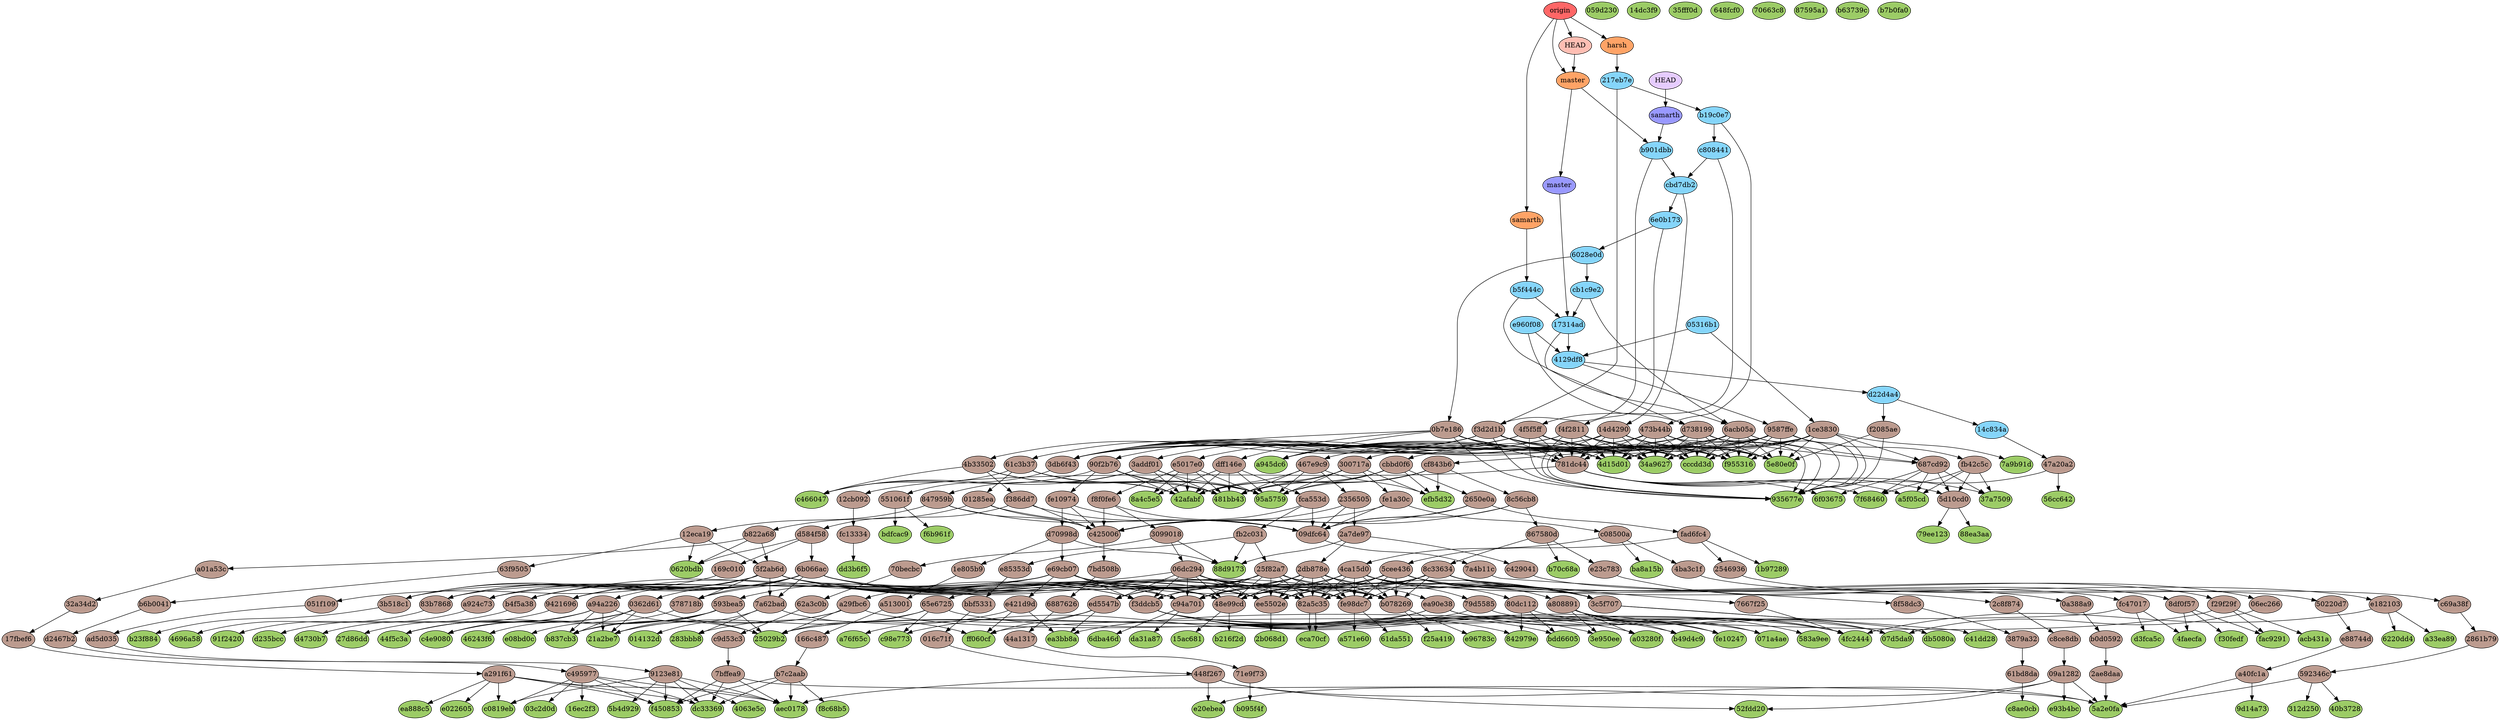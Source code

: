 digraph auto {
	graph [bgcolor=transparent]
	node [fixedsize=true style=filled width=0.95]
	"014132d3bf30ce738c043744fe484f1bcf4e7c47" [label="014132d" fillcolor="#9ccc66"]
	"03c2d0da7bea9de386ae6b13a47c19472c3df2a4" [label="03c2d0d" fillcolor="#9ccc66"]
	"059d230ccd4ff1306a39915c7b7d5820e32ebe9d" [label="059d230" fillcolor="#9ccc66"]
	"0620bdb55b72249351dc73b06a6a3b44be48d003" [label="0620bdb" fillcolor="#9ccc66"]
	"071a4ae53129dfab44a6adf246ba51de721fd03f" [label="071a4ae" fillcolor="#9ccc66"]
	"07d5da9cbf141911847041df5d7b87f0dd5ef9d4" [label="07d5da9" fillcolor="#9ccc66"]
	"14dc3f9b7c1f73615eb53fea8038c8c525307590" [label="14dc3f9" fillcolor="#9ccc66"]
	"15ac681720f3df43c647bf0c081f0314ee34eae1" [label="15ac681" fillcolor="#9ccc66"]
	"16ec2f375d0c1d290bfc9874540158361f600a54" [label="16ec2f3" fillcolor="#9ccc66"]
	"1b9728952002f145e3eb9915607df8e99794749e" [label="1b97289" fillcolor="#9ccc66"]
	"21a2be7207d939535e7416896f03e08ac2801e68" [label="21a2be7" fillcolor="#9ccc66"]
	"25029b2507d1a01a435050b30112fd1f48cebfa1" [label="25029b2" fillcolor="#9ccc66"]
	"27d86ddc0ca5b79581e94bc384fd21e7b27fc038" [label="27d86dd" fillcolor="#9ccc66"]
	"283bbb8458045c61fd49b9d5dbe4ceee0142c4e3" [label="283bbb8" fillcolor="#9ccc66"]
	"2b068d11462a4b96669193de13a711a3a36220a0" [label="2b068d1" fillcolor="#9ccc66"]
	"312d25076f351730a73e22ef385e34d814e393f9" [label="312d250" fillcolor="#9ccc66"]
	"34a96277bf22cc97643a4b3c49270f1cb84538fc" [label="34a9627" fillcolor="#9ccc66"]
	"35fff0de36a307e342f4f72dcaac32423a216855" [label="35fff0d" fillcolor="#9ccc66"]
	"37a750962da6f2b31810e85c8acae1081de7f58c" [label="37a7509" fillcolor="#9ccc66"]
	"3e950ee7c040697df60df9f80d7464cd1b13b7db" [label="3e950ee" fillcolor="#9ccc66"]
	"4063e5c8fd5bab841def36e82604ff8280a16086" [label="4063e5c" fillcolor="#9ccc66"]
	"40b37285ca712d2b0ff3bf178111eaf89e15a5ca" [label="40b3728" fillcolor="#9ccc66"]
	"42afabfd2abebf31384ca7797186a27a4b7dbee8" [label="42afabf" fillcolor="#9ccc66"]
	"44f5c3aa9d9815f6c31a2bc205ece8bf0d06b6af" [label="44f5c3a" fillcolor="#9ccc66"]
	"46243f67bd129d9ee07408ca9c3c56317a49a1fe" [label="46243f6" fillcolor="#9ccc66"]
	"4696a58bc2f94620496c1d0e847371ad5aa51368" [label="4696a58" fillcolor="#9ccc66"]
	"481bb434814107eb79d7a30b676d344b0df2f8ce" [label="481bb43" fillcolor="#9ccc66"]
	"4d15d015f8d8d9d4bb845a42ff1e52d9dcb4e005" [label="4d15d01" fillcolor="#9ccc66"]
	"4faecfa80d49c57e8fd4c9872d4b047d774d10ea" [label="4faecfa" fillcolor="#9ccc66"]
	"4fc244418b5fe524789352d1b1b52d1b22045f3a" [label="4fc2444" fillcolor="#9ccc66"]
	"52fdd20e2a4a541fedb7f7c91cebd742e0b3a46c" [label="52fdd20" fillcolor="#9ccc66"]
	"56cc6425e036a5ea3738290ca3bf5adccad671ad" [label="56cc642" fillcolor="#9ccc66"]
	"583a9ee6eb26519d146b654def35611ae07a169f" [label="583a9ee" fillcolor="#9ccc66"]
	"5a2e0fa767e457864390f1b110bbc074de0bf097" [label="5a2e0fa" fillcolor="#9ccc66"]
	"5b4d929aa7c5009a4678523048ec00e772f910c6" [label="5b4d929" fillcolor="#9ccc66"]
	"5e80e0fc89a128048b7806ff5e7fec5b6ddf676f" [label="5e80e0f" fillcolor="#9ccc66"]
	"61da551c5594a1f9d26193983d2cd69189014603" [label="61da551" fillcolor="#9ccc66"]
	"6220dd48aa967436c2ceb43124fd9cbbf57a8f0b" [label="6220dd4" fillcolor="#9ccc66"]
	"648fcf0b6a0f71009b96fb1ea776d2c1486624f5" [label="648fcf0" fillcolor="#9ccc66"]
	"6dba46dab19242bf475ddf2e0a10042de6a0be16" [label="6dba46d" fillcolor="#9ccc66"]
	"6f0367585a3d4ae002139cab19dec5b0cf00744c" [label="6f03675" fillcolor="#9ccc66"]
	"70663c8ccbd30e997ec01bd8323960af0553690e" [label="70663c8" fillcolor="#9ccc66"]
	"79ee123c2b23e069e35ed634d687e17f731cc702" [label="79ee123" fillcolor="#9ccc66"]
	"7a9b91de6906ab1ca08d4bfd30cb60c12f170118" [label="7a9b91d" fillcolor="#9ccc66"]
	"7f68460d8b38ac04e3a3224d7c79ef719b1991a9" [label="7f68460" fillcolor="#9ccc66"]
	"842979e93f7ea48bbefd6469fd923d2c6dbe1a0d" [label="842979e" fillcolor="#9ccc66"]
	"87595a10b1285ee106ce44f3fe5ca2b8704767c8" [label="87595a1" fillcolor="#9ccc66"]
	"88d91733892570c8474a11928b9c8c4caf8abf25" [label="88d9173" fillcolor="#9ccc66"]
	"88ea3aa1e593800a41855fcc6e3cfbff8e41e169" [label="88ea3aa" fillcolor="#9ccc66"]
	"8a4c5e5e7d7385c054053468f6c5e2f2b752c2eb" [label="8a4c5e5" fillcolor="#9ccc66"]
	"91f2420efda26ca0599a159bcdcaec4a88a41f80" [label="91f2420" fillcolor="#9ccc66"]
	"935677e620c0b3229aba682554118f8f00157892" [label="935677e" fillcolor="#9ccc66"]
	"95a5759286536d21ea389fa53026b1b6055d9168" [label="95a5759" fillcolor="#9ccc66"]
	"9d14a73ded8ab6dcdb70fca8c3d2b6959fb6b4dd" [label="9d14a73" fillcolor="#9ccc66"]
	a03280f1fc8e73eee716b9ba24395626d5ef1b54 [label=a03280f fillcolor="#9ccc66"]
	a33ea89d18895cceccae558cba4ac810f2ef7d92 [label=a33ea89 fillcolor="#9ccc66"]
	a571e60098c92c2baca8a5df62f2929cbff01b52 [label=a571e60 fillcolor="#9ccc66"]
	a5f05cd8c87d4a72b0242026524cb32639fca7f0 [label=a5f05cd fillcolor="#9ccc66"]
	a76f65c9bcbdaa801476e66129e4e689c1a89e90 [label=a76f65c fillcolor="#9ccc66"]
	a945dc69211bd9add18b51947c6e2bd6bcac815f [label=a945dc6 fillcolor="#9ccc66"]
	acb431aaf1f8159434a2429e9c27c53a79a90b39 [label=acb431a fillcolor="#9ccc66"]
	aec017824982d09dd3eba82bd6f04758a46f5507 [label=aec0178 fillcolor="#9ccc66"]
	b095f4f89f30b373e1ec271d7f48b5fb1caf67cf [label=b095f4f fillcolor="#9ccc66"]
	b216f2d313cc673d8b8c4da591c174ebed52795c [label=b216f2d fillcolor="#9ccc66"]
	b23f8840d5a429e42b570d646a82bf958314127e [label=b23f884 fillcolor="#9ccc66"]
	b49d4c91f99cd9056ad823b3e2e8815fe4816fa3 [label=b49d4c9 fillcolor="#9ccc66"]
	b63739caa7abec3b16e70eee2059c56d98449041 [label=b63739c fillcolor="#9ccc66"]
	b70c68a02aca5828033bdf5d2fdc5125f46338c5 [label=b70c68a fillcolor="#9ccc66"]
	b7b0fa0cc4bc2b13683080b89e155f4fd92ca240 [label=b7b0fa0 fillcolor="#9ccc66"]
	b837cb368778417d3c96ec4718b539681e1df968 [label=b837cb3 fillcolor="#9ccc66"]
	ba8a15b3b5a8b3a5dd917e4832b79b87e900dda0 [label=ba8a15b fillcolor="#9ccc66"]
	bdd6605dea52fbc1e598584c477a2b78ea02b2d8 [label=bdd6605 fillcolor="#9ccc66"]
	bdfcac9213d1c246359b9e7f2f94482b905a8974 [label=bdfcac9 fillcolor="#9ccc66"]
	c0819ebd7ae65b72b917544ecad09bc4d3eb20f7 [label=c0819eb fillcolor="#9ccc66"]
	c41dd28531901b2c23927768c84bb6765ebcc1db [label=c41dd28 fillcolor="#9ccc66"]
	c466047051e46dafe31d6bf6901825262afd102f [label=c466047 fillcolor="#9ccc66"]
	c4e9080c6f41a5543802427715bf13f2ae696452 [label=c4e9080 fillcolor="#9ccc66"]
	c8ae0cb46a36b6f45ae3c40c847ebf25c0ab46c4 [label=c8ae0cb fillcolor="#9ccc66"]
	c98e7737d36b0128f5969b569f6e8109567cfec0 [label=c98e773 fillcolor="#9ccc66"]
	cccdd3d517fc5249beaefa600691cf150f2fa3e6 [label=cccdd3d fillcolor="#9ccc66"]
	d235bccc23d04d1733a5d1d752c20ddf0da50724 [label=d235bcc fillcolor="#9ccc66"]
	d3fca5c80d92ab992249fb39c1d2fc568cc8bb06 [label=d3fca5c fillcolor="#9ccc66"]
	d4730b7c0c5236fc5e4500befeb46f2d43b5ddd2 [label=d4730b7 fillcolor="#9ccc66"]
	da31a871c8dc461a1ea114510bfac640307b0a90 [label=da31a87 fillcolor="#9ccc66"]
	db5080a752731b34d38d7c634732b2cd999125d0 [label=db5080a fillcolor="#9ccc66"]
	dc333695670764fd5c7172bd7626afe9e19bb161 [label=dc33369 fillcolor="#9ccc66"]
	dd3b6f590380b95d2c430bed65597f8228b544e2 [label=dd3b6f5 fillcolor="#9ccc66"]
	e02260570b0f0195010344100afe60735d3d9510 [label=e022605 fillcolor="#9ccc66"]
	e08bd0cbb93a05cb0a373051401643385e7b552b [label=e08bd0c fillcolor="#9ccc66"]
	e20ebeabcbcbffe384e21a61d946538d9fa86f9d [label=e20ebea fillcolor="#9ccc66"]
	e93b4bc05957b24263e0dd615e3ade91e55fa392 [label=e93b4bc fillcolor="#9ccc66"]
	e96783ccce844001359f968f5cd9d85b341bd3fb [label=e96783c fillcolor="#9ccc66"]
	ea3bb8af48cfc921ade11d84ca516ba8585ba020 [label=ea3bb8a fillcolor="#9ccc66"]
	ea888c524b6fd642966decc74ed35048d64ff157 [label=ea888c5 fillcolor="#9ccc66"]
	eca70cfe52eac1ba66ba280a68ca7be8fcf88a16 [label=eca70cf fillcolor="#9ccc66"]
	efb5d32d3b4f1b88a4255c4da0c5464460ca4ad8 [label=efb5d32 fillcolor="#9ccc66"]
	f25a419744727fb48b4b4137b6c6a3a8f2620d51 [label=f25a419 fillcolor="#9ccc66"]
	f30fedf0ce25fd2b58e6ea8954caf8a71b8e4d62 [label=f30fedf fillcolor="#9ccc66"]
	f45085324ba0d2defcb44c1c9b16dba46d0553c9 [label=f450853 fillcolor="#9ccc66"]
	f6b961fd5a86aa5fbfe90f707c3138408be7c718 [label=f6b961f fillcolor="#9ccc66"]
	f8c68b5a9e3f8eba3ea25df3ca284b355a0c1f38 [label=f8c68b5 fillcolor="#9ccc66"]
	f9553162f122c71b34635112e717c3e733b5b212 [label=f955316 fillcolor="#9ccc66"]
	fac92916801e0cbbd570ef81122ed49e0c944ccb [label=fac9291 fillcolor="#9ccc66"]
	fe10247a5ec472481f063368811aa6f65fbcfa8b [label=fe10247 fillcolor="#9ccc66"]
	ff060cf360844ffa7151cc5bb9678655f48b22a0 [label=ff060cf fillcolor="#9ccc66"]
	"01285eabe3edbbb3bcaf72e0b50985953f6cd4a9" [label="01285ea" fillcolor="#bc9b8f"]
	"01285eabe3edbbb3bcaf72e0b50985953f6cd4a9" -> "09dfc642615e9ac8bee63b20a053a183700108ec"
	"01285eabe3edbbb3bcaf72e0b50985953f6cd4a9" -> b822a68ae79af72b01faf3d74373016016b8c4a2
	"01285eabe3edbbb3bcaf72e0b50985953f6cd4a9" -> c4250067c7ed36b30de92009942dabe464dba7e5
	"016c71f808f6b764f537af690f1e92407a6c0e82" [label="016c71f" fillcolor="#bc9b8f"]
	"016c71f808f6b764f537af690f1e92407a6c0e82" -> "448f267f9a604c42c1d872225952f042926ec166"
	"0362d61c1516631fd1d50ffcb88886c1709f99e6" [label="0362d61" fillcolor="#bc9b8f"]
	"0362d61c1516631fd1d50ffcb88886c1709f99e6" -> "46243f67bd129d9ee07408ca9c3c56317a49a1fe"
	"0362d61c1516631fd1d50ffcb88886c1709f99e6" -> b837cb368778417d3c96ec4718b539681e1df968
	"0362d61c1516631fd1d50ffcb88886c1709f99e6" -> c4e9080c6f41a5543802427715bf13f2ae696452
	"0362d61c1516631fd1d50ffcb88886c1709f99e6" -> "21a2be7207d939535e7416896f03e08ac2801e68"
	"0362d61c1516631fd1d50ffcb88886c1709f99e6" -> "25029b2507d1a01a435050b30112fd1f48cebfa1"
	"0362d61c1516631fd1d50ffcb88886c1709f99e6" -> "44f5c3aa9d9815f6c31a2bc205ece8bf0d06b6af"
	"051f109bf41df3dd6eb91c988bbfe16c2673deaa" [label="051f109" fillcolor="#bc9b8f"]
	"051f109bf41df3dd6eb91c988bbfe16c2673deaa" -> ad5d035f2d3f364908c19dcfa297cae8cd4a46a4
	"06dc2943072ec209267bb295f3e3a8e48e0df730" [label="06dc294" fillcolor="#bc9b8f"]
	"06dc2943072ec209267bb295f3e3a8e48e0df730" -> ee5502e6ebc8a4abdc0ee42e0846ee7e606f9016
	"06dc2943072ec209267bb295f3e3a8e48e0df730" -> f3ddcb5ba8771a0a03d725ecdfb05c342419c6ec
	"06dc2943072ec209267bb295f3e3a8e48e0df730" -> a29fbc615b908203d8f0c070541bdc9f3c3ff610
	"06dc2943072ec209267bb295f3e3a8e48e0df730" -> "82a5c352420d748e55a96b8f576bc0f0688a8469"
	"06dc2943072ec209267bb295f3e3a8e48e0df730" -> fe98dc7bf84769572a3d5c5a8cdb71142b09f64a
	"06dc2943072ec209267bb295f3e3a8e48e0df730" -> "3c5f707e8f9b78712826ab8809cb0dfe41e593ab"
	"06dc2943072ec209267bb295f3e3a8e48e0df730" -> c94a701d1e95011fed12380cbe9075b41eaeb710
	"06dc2943072ec209267bb295f3e3a8e48e0df730" -> "48e99cd17a5218137c787d2de047e8d0a8afb0a4"
	"06dc2943072ec209267bb295f3e3a8e48e0df730" -> b078269ec0cdba0c7225130b7ce8dffab20ba40e
	"06dc2943072ec209267bb295f3e3a8e48e0df730" -> ed5547b181072719939b8752f9f6a9a7fd3eab1d
	"06ec266f0a03b2ca0ad156db6f995aec3d39712f" [label="06ec266" fillcolor="#bc9b8f"]
	"06ec266f0a03b2ca0ad156db6f995aec3d39712f" -> "07d5da9cbf141911847041df5d7b87f0dd5ef9d4"
	"09a1282b828eb4d17ff9fefcbcf9f34044a5edde" [label="09a1282" fillcolor="#bc9b8f"]
	"09a1282b828eb4d17ff9fefcbcf9f34044a5edde" -> "52fdd20e2a4a541fedb7f7c91cebd742e0b3a46c"
	"09a1282b828eb4d17ff9fefcbcf9f34044a5edde" -> "5a2e0fa767e457864390f1b110bbc074de0bf097"
	"09a1282b828eb4d17ff9fefcbcf9f34044a5edde" -> e93b4bc05957b24263e0dd615e3ade91e55fa392
	"09a1282b828eb4d17ff9fefcbcf9f34044a5edde" -> e20ebeabcbcbffe384e21a61d946538d9fa86f9d
	"09dfc642615e9ac8bee63b20a053a183700108ec" [label="09dfc64" fillcolor="#bc9b8f"]
	"09dfc642615e9ac8bee63b20a053a183700108ec" -> "7a4b11c500b5ce0d2a88ca5b6cbffa22e46ef6e5"
	"0a388a95c5daaec1c8865df381f0c06da3cd6a99" [label="0a388a9" fillcolor="#bc9b8f"]
	"0a388a95c5daaec1c8865df381f0c06da3cd6a99" -> b0d0592df5f045040b88d01cdb05bb8ddb740c44
	"0b7e186b216e205623b8559b02aad9cc484551ef" [label="0b7e186" fillcolor="#bc9b8f"]
	"0b7e186b216e205623b8559b02aad9cc484551ef" -> "5e80e0fc89a128048b7806ff5e7fec5b6ddf676f"
	"0b7e186b216e205623b8559b02aad9cc484551ef" -> "781dc4470add4457e53e2b7cdc7be8a54475fb05"
	"0b7e186b216e205623b8559b02aad9cc484551ef" -> "935677e620c0b3229aba682554118f8f00157892"
	"0b7e186b216e205623b8559b02aad9cc484551ef" -> dff146e737c6cb761f42112c4f18dc11844f2d3e
	"0b7e186b216e205623b8559b02aad9cc484551ef" -> a945dc69211bd9add18b51947c6e2bd6bcac815f
	"0b7e186b216e205623b8559b02aad9cc484551ef" -> "4d15d015f8d8d9d4bb845a42ff1e52d9dcb4e005"
	"0b7e186b216e205623b8559b02aad9cc484551ef" -> "3db6f4312108bad902ba356de578db6b4d0386f1"
	"0b7e186b216e205623b8559b02aad9cc484551ef" -> cccdd3d517fc5249beaefa600691cf150f2fa3e6
	"0b7e186b216e205623b8559b02aad9cc484551ef" -> f9553162f122c71b34635112e717c3e733b5b212
	"0b7e186b216e205623b8559b02aad9cc484551ef" -> "34a96277bf22cc97643a4b3c49270f1cb84538fc"
	"12cb0926735b4d6e93ed13b209fda9b8f36c863c" [label="12cb092" fillcolor="#bc9b8f"]
	"12cb0926735b4d6e93ed13b209fda9b8f36c863c" -> fc13334d78a74fc80e0c473bab8576dbe5d956f7
	"12eca195b90998bf0fc0041f60dc4dab4c4e782d" [label="12eca19" fillcolor="#bc9b8f"]
	"12eca195b90998bf0fc0041f60dc4dab4c4e782d" -> "0620bdb55b72249351dc73b06a6a3b44be48d003"
	"12eca195b90998bf0fc0041f60dc4dab4c4e782d" -> "63f95053a0cc9c923ed5a2eda95aafb92d4bdbd0"
	"12eca195b90998bf0fc0041f60dc4dab4c4e782d" -> "5f2ab6d2eb1331c7461ec5d2ab257ac98bf8eb8e"
	"14d4290d73dda7944e3d9defdb1c3b8e5153e4ef" [label="14d4290" fillcolor="#bc9b8f"]
	"14d4290d73dda7944e3d9defdb1c3b8e5153e4ef" -> "5e80e0fc89a128048b7806ff5e7fec5b6ddf676f"
	"14d4290d73dda7944e3d9defdb1c3b8e5153e4ef" -> "781dc4470add4457e53e2b7cdc7be8a54475fb05"
	"14d4290d73dda7944e3d9defdb1c3b8e5153e4ef" -> "935677e620c0b3229aba682554118f8f00157892"
	"14d4290d73dda7944e3d9defdb1c3b8e5153e4ef" -> "90f2b761ab72ac3bf929588cba8cfbe691521cd1"
	"14d4290d73dda7944e3d9defdb1c3b8e5153e4ef" -> a945dc69211bd9add18b51947c6e2bd6bcac815f
	"14d4290d73dda7944e3d9defdb1c3b8e5153e4ef" -> "4d15d015f8d8d9d4bb845a42ff1e52d9dcb4e005"
	"14d4290d73dda7944e3d9defdb1c3b8e5153e4ef" -> "3db6f4312108bad902ba356de578db6b4d0386f1"
	"14d4290d73dda7944e3d9defdb1c3b8e5153e4ef" -> cccdd3d517fc5249beaefa600691cf150f2fa3e6
	"14d4290d73dda7944e3d9defdb1c3b8e5153e4ef" -> f9553162f122c71b34635112e717c3e733b5b212
	"14d4290d73dda7944e3d9defdb1c3b8e5153e4ef" -> "34a96277bf22cc97643a4b3c49270f1cb84538fc"
	"166c487eda1b01413c5806e9f11d9dd187d9283a" [label="166c487" fillcolor="#bc9b8f"]
	"166c487eda1b01413c5806e9f11d9dd187d9283a" -> b7c2aabb4a7ce0cad97849aae448326241e234d0
	"169c010bbda7a196ebd34cb3ca9f5233cfd81f96" [label="169c010" fillcolor="#bc9b8f"]
	"169c010bbda7a196ebd34cb3ca9f5233cfd81f96" -> "051f109bf41df3dd6eb91c988bbfe16c2673deaa"
	"17fbef6493a363702b53305a7e4d0a509f5ea306" [label="17fbef6" fillcolor="#bc9b8f"]
	"17fbef6493a363702b53305a7e4d0a509f5ea306" -> a291f619c3cdcfe5fe074e271ea0a5b998e8ee9c
	"1ce38308454bc07980b3d05072d3b66b2bd80cf3" [label="1ce3830" fillcolor="#bc9b8f"]
	"1ce38308454bc07980b3d05072d3b66b2bd80cf3" -> "5e80e0fc89a128048b7806ff5e7fec5b6ddf676f"
	"1ce38308454bc07980b3d05072d3b66b2bd80cf3" -> "687cd92c51296f604c06fd5319472299c2571a91"
	"1ce38308454bc07980b3d05072d3b66b2bd80cf3" -> "935677e620c0b3229aba682554118f8f00157892"
	"1ce38308454bc07980b3d05072d3b66b2bd80cf3" -> cbbd0f615a7478eaa7fcdc75e1361458c18793e8
	"1ce38308454bc07980b3d05072d3b66b2bd80cf3" -> "7a9b91de6906ab1ca08d4bfd30cb60c12f170118"
	"1ce38308454bc07980b3d05072d3b66b2bd80cf3" -> "4d15d015f8d8d9d4bb845a42ff1e52d9dcb4e005"
	"1ce38308454bc07980b3d05072d3b66b2bd80cf3" -> "3db6f4312108bad902ba356de578db6b4d0386f1"
	"1ce38308454bc07980b3d05072d3b66b2bd80cf3" -> cccdd3d517fc5249beaefa600691cf150f2fa3e6
	"1ce38308454bc07980b3d05072d3b66b2bd80cf3" -> f9553162f122c71b34635112e717c3e733b5b212
	"1ce38308454bc07980b3d05072d3b66b2bd80cf3" -> "34a96277bf22cc97643a4b3c49270f1cb84538fc"
	"1e805b99603c0ac60365de27735fdf20f5730e78" [label="1e805b9" fillcolor="#bc9b8f"]
	"1e805b99603c0ac60365de27735fdf20f5730e78" -> a51300114d1fadbe1d407d114937399dd027fced
	"2356505af38524626bccb3324af08e2aec5ad1e6" [label=2356505 fillcolor="#bc9b8f"]
	"2356505af38524626bccb3324af08e2aec5ad1e6" -> "09dfc642615e9ac8bee63b20a053a183700108ec"
	"2356505af38524626bccb3324af08e2aec5ad1e6" -> "2a7de97ed413aa69cfc7349676883f113723c9d0"
	"2356505af38524626bccb3324af08e2aec5ad1e6" -> c4250067c7ed36b30de92009942dabe464dba7e5
	"2546936347025319df788705b391aad79a3cecbd" [label=2546936 fillcolor="#bc9b8f"]
	"2546936347025319df788705b391aad79a3cecbd" -> c69a38f4151ee0231a182062e49d5459b4b6809b
	"25f82a792573b1bd32a4dbb64e0e68a17518eaa8" [label="25f82a7" fillcolor="#bc9b8f"]
	"25f82a792573b1bd32a4dbb64e0e68a17518eaa8" -> ee5502e6ebc8a4abdc0ee42e0846ee7e606f9016
	"25f82a792573b1bd32a4dbb64e0e68a17518eaa8" -> f3ddcb5ba8771a0a03d725ecdfb05c342419c6ec
	"25f82a792573b1bd32a4dbb64e0e68a17518eaa8" -> "65e672560a6c3080d6b9a1cb8076121ca95042e1"
	"25f82a792573b1bd32a4dbb64e0e68a17518eaa8" -> "82a5c352420d748e55a96b8f576bc0f0688a8469"
	"25f82a792573b1bd32a4dbb64e0e68a17518eaa8" -> fe98dc7bf84769572a3d5c5a8cdb71142b09f64a
	"25f82a792573b1bd32a4dbb64e0e68a17518eaa8" -> "3c5f707e8f9b78712826ab8809cb0dfe41e593ab"
	"25f82a792573b1bd32a4dbb64e0e68a17518eaa8" -> c94a701d1e95011fed12380cbe9075b41eaeb710
	"25f82a792573b1bd32a4dbb64e0e68a17518eaa8" -> "48e99cd17a5218137c787d2de047e8d0a8afb0a4"
	"25f82a792573b1bd32a4dbb64e0e68a17518eaa8" -> b078269ec0cdba0c7225130b7ce8dffab20ba40e
	"25f82a792573b1bd32a4dbb64e0e68a17518eaa8" -> ed5547b181072719939b8752f9f6a9a7fd3eab1d
	"2650e0af7bd22214e65f38698c8501478db0e2e7" [label="2650e0a" fillcolor="#bc9b8f"]
	"2650e0af7bd22214e65f38698c8501478db0e2e7" -> "09dfc642615e9ac8bee63b20a053a183700108ec"
	"2650e0af7bd22214e65f38698c8501478db0e2e7" -> fad6fc4abb6a7aadd98def6afbd08ce9e152c722
	"2650e0af7bd22214e65f38698c8501478db0e2e7" -> c4250067c7ed36b30de92009942dabe464dba7e5
	"2861b79224038a7e1dda9c928759ca8ee0e976ce" [label="2861b79" fillcolor="#bc9b8f"]
	"2861b79224038a7e1dda9c928759ca8ee0e976ce" -> "592346c8b439e2fe48586be258975656c5d2330e"
	"2a7de97ed413aa69cfc7349676883f113723c9d0" [label="2a7de97" fillcolor="#bc9b8f"]
	"2a7de97ed413aa69cfc7349676883f113723c9d0" -> "88d91733892570c8474a11928b9c8c4caf8abf25"
	"2a7de97ed413aa69cfc7349676883f113723c9d0" -> c4290418652aad8d398d108eb3b56189edcca37a
	"2a7de97ed413aa69cfc7349676883f113723c9d0" -> "2db878e47c39ef312b66d61118224910571c771c"
	"2ae8daa99d1b926d990659099d291aa6931483a6" [label="2ae8daa" fillcolor="#bc9b8f"]
	"2ae8daa99d1b926d990659099d291aa6931483a6" -> "5a2e0fa767e457864390f1b110bbc074de0bf097"
	"2c8f874ce08eb35ebd5387ffc6b75f926e7a12f9" [label="2c8f874" fillcolor="#bc9b8f"]
	"2c8f874ce08eb35ebd5387ffc6b75f926e7a12f9" -> c8ce8dbf2034f24041797fc52392a8482dbf094d
	"2db878e47c39ef312b66d61118224910571c771c" [label="2db878e" fillcolor="#bc9b8f"]
	"2db878e47c39ef312b66d61118224910571c771c" -> ee5502e6ebc8a4abdc0ee42e0846ee7e606f9016
	"2db878e47c39ef312b66d61118224910571c771c" -> f3ddcb5ba8771a0a03d725ecdfb05c342419c6ec
	"2db878e47c39ef312b66d61118224910571c771c" -> ea90e38422396359f3ce0be95e944bac4ff38530
	"2db878e47c39ef312b66d61118224910571c771c" -> "82a5c352420d748e55a96b8f576bc0f0688a8469"
	"2db878e47c39ef312b66d61118224910571c771c" -> fe98dc7bf84769572a3d5c5a8cdb71142b09f64a
	"2db878e47c39ef312b66d61118224910571c771c" -> "3c5f707e8f9b78712826ab8809cb0dfe41e593ab"
	"2db878e47c39ef312b66d61118224910571c771c" -> c94a701d1e95011fed12380cbe9075b41eaeb710
	"2db878e47c39ef312b66d61118224910571c771c" -> "48e99cd17a5218137c787d2de047e8d0a8afb0a4"
	"2db878e47c39ef312b66d61118224910571c771c" -> b078269ec0cdba0c7225130b7ce8dffab20ba40e
	"2db878e47c39ef312b66d61118224910571c771c" -> ed5547b181072719939b8752f9f6a9a7fd3eab1d
	"300717a49e5984b62a2469c46ac420d6c04f1e99" [label="300717a" fillcolor="#bc9b8f"]
	"300717a49e5984b62a2469c46ac420d6c04f1e99" -> "42afabfd2abebf31384ca7797186a27a4b7dbee8"
	"300717a49e5984b62a2469c46ac420d6c04f1e99" -> efb5d32d3b4f1b88a4255c4da0c5464460ca4ad8
	"300717a49e5984b62a2469c46ac420d6c04f1e99" -> "95a5759286536d21ea389fa53026b1b6055d9168"
	"300717a49e5984b62a2469c46ac420d6c04f1e99" -> "481bb434814107eb79d7a30b676d344b0df2f8ce"
	"300717a49e5984b62a2469c46ac420d6c04f1e99" -> fe1a30c9bd3153cf5f0cc91ffb764a63508415ec
	"30990186875d80254ecc5e4d07b2f95ff5b0a040" [label=3099018 fillcolor="#bc9b8f"]
	"30990186875d80254ecc5e4d07b2f95ff5b0a040" -> "88d91733892570c8474a11928b9c8c4caf8abf25"
	"30990186875d80254ecc5e4d07b2f95ff5b0a040" -> "70becbcfb8894037254f641ddccce9da2ecbd035"
	"30990186875d80254ecc5e4d07b2f95ff5b0a040" -> "06dc2943072ec209267bb295f3e3a8e48e0df730"
	"32a34d254f8f270220d0a6f8b0525051cc4d0e11" [label="32a34d2" fillcolor="#bc9b8f"]
	"32a34d254f8f270220d0a6f8b0525051cc4d0e11" -> "17fbef6493a363702b53305a7e4d0a509f5ea306"
	"378718ba4bb9276555c5fd7eae6ba748b16e0d6b" [label="378718b" fillcolor="#bc9b8f"]
	"378718ba4bb9276555c5fd7eae6ba748b16e0d6b" -> e08bd0cbb93a05cb0a373051401643385e7b552b
	"3879a3258699dee85e6105f91c83e589eb58dd27" [label="3879a32" fillcolor="#bc9b8f"]
	"3879a3258699dee85e6105f91c83e589eb58dd27" -> "61bd8da566b12f1fd4fff2114143d9ff1b171a61"
	"3addf01c53817e065c1fbbe541516fa9df102b96" [label="3addf01" fillcolor="#bc9b8f"]
	"3addf01c53817e065c1fbbe541516fa9df102b96" -> "42afabfd2abebf31384ca7797186a27a4b7dbee8"
	"3addf01c53817e065c1fbbe541516fa9df102b96" -> c466047051e46dafe31d6bf6901825262afd102f
	"3addf01c53817e065c1fbbe541516fa9df102b96" -> "95a5759286536d21ea389fa53026b1b6055d9168"
	"3addf01c53817e065c1fbbe541516fa9df102b96" -> "481bb434814107eb79d7a30b676d344b0df2f8ce"
	"3addf01c53817e065c1fbbe541516fa9df102b96" -> "847959b76e6c1d68f6c844c9b5bd1ca951276030"
	"3b518c175c86e1940b3ba82d6e91d7929f5c62df" [label="3b518c1" fillcolor="#bc9b8f"]
	"3b518c175c86e1940b3ba82d6e91d7929f5c62df" -> b23f8840d5a429e42b570d646a82bf958314127e
	"3c5f707e8f9b78712826ab8809cb0dfe41e593ab" [label="3c5f707" fillcolor="#bc9b8f"]
	"3c5f707e8f9b78712826ab8809cb0dfe41e593ab" -> c41dd28531901b2c23927768c84bb6765ebcc1db
	"3c5f707e8f9b78712826ab8809cb0dfe41e593ab" -> db5080a752731b34d38d7c634732b2cd999125d0
	"3db6f4312108bad902ba356de578db6b4d0386f1" [label="3db6f43" fillcolor="#bc9b8f"]
	"3db6f4312108bad902ba356de578db6b4d0386f1" -> "551061f40aaa64f86b6acfea3e189e83b6462c53"
	"448f267f9a604c42c1d872225952f042926ec166" [label="448f267" fillcolor="#bc9b8f"]
	"448f267f9a604c42c1d872225952f042926ec166" -> "52fdd20e2a4a541fedb7f7c91cebd742e0b3a46c"
	"448f267f9a604c42c1d872225952f042926ec166" -> "5a2e0fa767e457864390f1b110bbc074de0bf097"
	"448f267f9a604c42c1d872225952f042926ec166" -> aec017824982d09dd3eba82bd6f04758a46f5507
	"448f267f9a604c42c1d872225952f042926ec166" -> e20ebeabcbcbffe384e21a61d946538d9fa86f9d
	"44a13177bcfcc9641a2abe8aa1ab0755d5b56378" [label="44a1317" fillcolor="#bc9b8f"]
	"44a13177bcfcc9641a2abe8aa1ab0755d5b56378" -> "71e9f73aaffcc705263c2bee1392d567265edb9a"
	"467e9c9269ac4dc18f124c31f5ccfdb35dd634b2" [label="467e9c9" fillcolor="#bc9b8f"]
	"467e9c9269ac4dc18f124c31f5ccfdb35dd634b2" -> "42afabfd2abebf31384ca7797186a27a4b7dbee8"
	"467e9c9269ac4dc18f124c31f5ccfdb35dd634b2" -> efb5d32d3b4f1b88a4255c4da0c5464460ca4ad8
	"467e9c9269ac4dc18f124c31f5ccfdb35dd634b2" -> "95a5759286536d21ea389fa53026b1b6055d9168"
	"467e9c9269ac4dc18f124c31f5ccfdb35dd634b2" -> "481bb434814107eb79d7a30b676d344b0df2f8ce"
	"467e9c9269ac4dc18f124c31f5ccfdb35dd634b2" -> "2356505af38524626bccb3324af08e2aec5ad1e6"
	"473b44bd73df5b3f0bef8a764efb12693be387c4" [label="473b44b" fillcolor="#bc9b8f"]
	"473b44bd73df5b3f0bef8a764efb12693be387c4" -> "5e80e0fc89a128048b7806ff5e7fec5b6ddf676f"
	"473b44bd73df5b3f0bef8a764efb12693be387c4" -> "781dc4470add4457e53e2b7cdc7be8a54475fb05"
	"473b44bd73df5b3f0bef8a764efb12693be387c4" -> "935677e620c0b3229aba682554118f8f00157892"
	"473b44bd73df5b3f0bef8a764efb12693be387c4" -> "3addf01c53817e065c1fbbe541516fa9df102b96"
	"473b44bd73df5b3f0bef8a764efb12693be387c4" -> a945dc69211bd9add18b51947c6e2bd6bcac815f
	"473b44bd73df5b3f0bef8a764efb12693be387c4" -> "4d15d015f8d8d9d4bb845a42ff1e52d9dcb4e005"
	"473b44bd73df5b3f0bef8a764efb12693be387c4" -> "3db6f4312108bad902ba356de578db6b4d0386f1"
	"473b44bd73df5b3f0bef8a764efb12693be387c4" -> cccdd3d517fc5249beaefa600691cf150f2fa3e6
	"473b44bd73df5b3f0bef8a764efb12693be387c4" -> f9553162f122c71b34635112e717c3e733b5b212
	"473b44bd73df5b3f0bef8a764efb12693be387c4" -> "34a96277bf22cc97643a4b3c49270f1cb84538fc"
	"47a20a2efac620a5c80dd2ef1839458d019ff526" [label="47a20a2" fillcolor="#bc9b8f"]
	"47a20a2efac620a5c80dd2ef1839458d019ff526" -> "56cc6425e036a5ea3738290ca3bf5adccad671ad"
	"47a20a2efac620a5c80dd2ef1839458d019ff526" -> "935677e620c0b3229aba682554118f8f00157892"
	"48e99cd17a5218137c787d2de047e8d0a8afb0a4" [label="48e99cd" fillcolor="#bc9b8f"]
	"48e99cd17a5218137c787d2de047e8d0a8afb0a4" -> "15ac681720f3df43c647bf0c081f0314ee34eae1"
	"48e99cd17a5218137c787d2de047e8d0a8afb0a4" -> b216f2d313cc673d8b8c4da591c174ebed52795c
	"4b335025c2d2a9b5000f18d54e1b6c4fd1f3cd03" [label="4b33502" fillcolor="#bc9b8f"]
	"4b335025c2d2a9b5000f18d54e1b6c4fd1f3cd03" -> "42afabfd2abebf31384ca7797186a27a4b7dbee8"
	"4b335025c2d2a9b5000f18d54e1b6c4fd1f3cd03" -> c466047051e46dafe31d6bf6901825262afd102f
	"4b335025c2d2a9b5000f18d54e1b6c4fd1f3cd03" -> "95a5759286536d21ea389fa53026b1b6055d9168"
	"4b335025c2d2a9b5000f18d54e1b6c4fd1f3cd03" -> "481bb434814107eb79d7a30b676d344b0df2f8ce"
	"4b335025c2d2a9b5000f18d54e1b6c4fd1f3cd03" -> f386dd72b3c743ae1a9e9a5bc9992d6c90e99236
	"4ba3c1f0a864ce88ae29abc75d422f8c643f61bd" [label="4ba3c1f" fillcolor="#bc9b8f"]
	"4ba3c1f0a864ce88ae29abc75d422f8c643f61bd" -> "50220d79d8fa979eb9d39efd54d35b6662e58816"
	"4ca15d09b34ca5b709fe48c838e201ebe2cfc580" [label="4ca15d0" fillcolor="#bc9b8f"]
	"4ca15d09b34ca5b709fe48c838e201ebe2cfc580" -> ee5502e6ebc8a4abdc0ee42e0846ee7e606f9016
	"4ca15d09b34ca5b709fe48c838e201ebe2cfc580" -> "80dc112cbeec2dcc5cff6705f82565891f36650e"
	"4ca15d09b34ca5b709fe48c838e201ebe2cfc580" -> "79d5585d4eb6ba4119acc701749bcf761c579235"
	"4ca15d09b34ca5b709fe48c838e201ebe2cfc580" -> "82a5c352420d748e55a96b8f576bc0f0688a8469"
	"4ca15d09b34ca5b709fe48c838e201ebe2cfc580" -> fe98dc7bf84769572a3d5c5a8cdb71142b09f64a
	"4ca15d09b34ca5b709fe48c838e201ebe2cfc580" -> "3c5f707e8f9b78712826ab8809cb0dfe41e593ab"
	"4ca15d09b34ca5b709fe48c838e201ebe2cfc580" -> c94a701d1e95011fed12380cbe9075b41eaeb710
	"4ca15d09b34ca5b709fe48c838e201ebe2cfc580" -> "48e99cd17a5218137c787d2de047e8d0a8afb0a4"
	"4ca15d09b34ca5b709fe48c838e201ebe2cfc580" -> b078269ec0cdba0c7225130b7ce8dffab20ba40e
	"4ca15d09b34ca5b709fe48c838e201ebe2cfc580" -> fc47017e0f5f916832952cd12462407e371fad13
	"4f5f5ff7f9da27f136b819f57a80eac23ccb5753" [label="4f5f5ff" fillcolor="#bc9b8f"]
	"4f5f5ff7f9da27f136b819f57a80eac23ccb5753" -> "5e80e0fc89a128048b7806ff5e7fec5b6ddf676f"
	"4f5f5ff7f9da27f136b819f57a80eac23ccb5753" -> "781dc4470add4457e53e2b7cdc7be8a54475fb05"
	"4f5f5ff7f9da27f136b819f57a80eac23ccb5753" -> "935677e620c0b3229aba682554118f8f00157892"
	"4f5f5ff7f9da27f136b819f57a80eac23ccb5753" -> "61c3b37e3088c9edeb9849edb6a9754818f2727c"
	"4f5f5ff7f9da27f136b819f57a80eac23ccb5753" -> a945dc69211bd9add18b51947c6e2bd6bcac815f
	"4f5f5ff7f9da27f136b819f57a80eac23ccb5753" -> "4d15d015f8d8d9d4bb845a42ff1e52d9dcb4e005"
	"4f5f5ff7f9da27f136b819f57a80eac23ccb5753" -> "3db6f4312108bad902ba356de578db6b4d0386f1"
	"4f5f5ff7f9da27f136b819f57a80eac23ccb5753" -> cccdd3d517fc5249beaefa600691cf150f2fa3e6
	"4f5f5ff7f9da27f136b819f57a80eac23ccb5753" -> f9553162f122c71b34635112e717c3e733b5b212
	"4f5f5ff7f9da27f136b819f57a80eac23ccb5753" -> "34a96277bf22cc97643a4b3c49270f1cb84538fc"
	"50220d79d8fa979eb9d39efd54d35b6662e58816" [label="50220d7" fillcolor="#bc9b8f"]
	"50220d79d8fa979eb9d39efd54d35b6662e58816" -> e88744dcc056c885f6ca5808405e645d08e7e8cb
	"551061f40aaa64f86b6acfea3e189e83b6462c53" [label="551061f" fillcolor="#bc9b8f"]
	"551061f40aaa64f86b6acfea3e189e83b6462c53" -> f6b961fd5a86aa5fbfe90f707c3138408be7c718
	"551061f40aaa64f86b6acfea3e189e83b6462c53" -> bdfcac9213d1c246359b9e7f2f94482b905a8974
	"592346c8b439e2fe48586be258975656c5d2330e" [label="592346c" fillcolor="#bc9b8f"]
	"592346c8b439e2fe48586be258975656c5d2330e" -> "5a2e0fa767e457864390f1b110bbc074de0bf097"
	"592346c8b439e2fe48586be258975656c5d2330e" -> "40b37285ca712d2b0ff3bf178111eaf89e15a5ca"
	"592346c8b439e2fe48586be258975656c5d2330e" -> "312d25076f351730a73e22ef385e34d814e393f9"
	"593bea52756b0756326a3afb591c8ab74746da0f" [label="593bea5" fillcolor="#bc9b8f"]
	"593bea52756b0756326a3afb591c8ab74746da0f" -> b837cb368778417d3c96ec4718b539681e1df968
	"593bea52756b0756326a3afb591c8ab74746da0f" -> c4e9080c6f41a5543802427715bf13f2ae696452
	"593bea52756b0756326a3afb591c8ab74746da0f" -> "21a2be7207d939535e7416896f03e08ac2801e68"
	"593bea52756b0756326a3afb591c8ab74746da0f" -> "25029b2507d1a01a435050b30112fd1f48cebfa1"
	"593bea52756b0756326a3afb591c8ab74746da0f" -> "44f5c3aa9d9815f6c31a2bc205ece8bf0d06b6af"
	"5cee4368e7fd93bbc91264a343299f30e71c6e24" [label="5cee436" fillcolor="#bc9b8f"]
	"5cee4368e7fd93bbc91264a343299f30e71c6e24" -> ee5502e6ebc8a4abdc0ee42e0846ee7e606f9016
	"5cee4368e7fd93bbc91264a343299f30e71c6e24" -> a808891060f7369917fd5bff6c07b7d0a7a917e1
	"5cee4368e7fd93bbc91264a343299f30e71c6e24" -> e1821032bf93f33fbfe4a1b0ca5c8376b1b6ca80
	"5cee4368e7fd93bbc91264a343299f30e71c6e24" -> "82a5c352420d748e55a96b8f576bc0f0688a8469"
	"5cee4368e7fd93bbc91264a343299f30e71c6e24" -> fe98dc7bf84769572a3d5c5a8cdb71142b09f64a
	"5cee4368e7fd93bbc91264a343299f30e71c6e24" -> "3c5f707e8f9b78712826ab8809cb0dfe41e593ab"
	"5cee4368e7fd93bbc91264a343299f30e71c6e24" -> c94a701d1e95011fed12380cbe9075b41eaeb710
	"5cee4368e7fd93bbc91264a343299f30e71c6e24" -> "48e99cd17a5218137c787d2de047e8d0a8afb0a4"
	"5cee4368e7fd93bbc91264a343299f30e71c6e24" -> b078269ec0cdba0c7225130b7ce8dffab20ba40e
	"5cee4368e7fd93bbc91264a343299f30e71c6e24" -> f29f29f87a1b3823b45d7913b117e2db3efc245a
	"5d10cd0ea01ebea5e86bdd4ca03fa47c30503008" [label="5d10cd0" fillcolor="#bc9b8f"]
	"5d10cd0ea01ebea5e86bdd4ca03fa47c30503008" -> "88ea3aa1e593800a41855fcc6e3cfbff8e41e169"
	"5d10cd0ea01ebea5e86bdd4ca03fa47c30503008" -> "79ee123c2b23e069e35ed634d687e17f731cc702"
	"5f2ab6d2eb1331c7461ec5d2ab257ac98bf8eb8e" [label="5f2ab6d" fillcolor="#bc9b8f"]
	"5f2ab6d2eb1331c7461ec5d2ab257ac98bf8eb8e" -> "83b78680e40f07d9607f27a4f2b1e5566dd2b28c"
	"5f2ab6d2eb1331c7461ec5d2ab257ac98bf8eb8e" -> a924c73c1f366210c6987fc647a290856cefd654
	"5f2ab6d2eb1331c7461ec5d2ab257ac98bf8eb8e" -> b4f5a38b25007e9595c5f8182d67f6958b8439e4
	"5f2ab6d2eb1331c7461ec5d2ab257ac98bf8eb8e" -> ee5502e6ebc8a4abdc0ee42e0846ee7e606f9016
	"5f2ab6d2eb1331c7461ec5d2ab257ac98bf8eb8e" -> "3b518c175c86e1940b3ba82d6e91d7929f5c62df"
	"5f2ab6d2eb1331c7461ec5d2ab257ac98bf8eb8e" -> "378718ba4bb9276555c5fd7eae6ba748b16e0d6b"
	"5f2ab6d2eb1331c7461ec5d2ab257ac98bf8eb8e" -> f3ddcb5ba8771a0a03d725ecdfb05c342419c6ec
	"5f2ab6d2eb1331c7461ec5d2ab257ac98bf8eb8e" -> a94a2260dee51ab884640c82edc2344e1d3cb640
	"5f2ab6d2eb1331c7461ec5d2ab257ac98bf8eb8e" -> "9421696d35cc50d49e4b9ffe3cd7c90fa8a77d3c"
	"5f2ab6d2eb1331c7461ec5d2ab257ac98bf8eb8e" -> "82a5c352420d748e55a96b8f576bc0f0688a8469"
	"5f2ab6d2eb1331c7461ec5d2ab257ac98bf8eb8e" -> fe98dc7bf84769572a3d5c5a8cdb71142b09f64a
	"5f2ab6d2eb1331c7461ec5d2ab257ac98bf8eb8e" -> "3c5f707e8f9b78712826ab8809cb0dfe41e593ab"
	"5f2ab6d2eb1331c7461ec5d2ab257ac98bf8eb8e" -> c94a701d1e95011fed12380cbe9075b41eaeb710
	"5f2ab6d2eb1331c7461ec5d2ab257ac98bf8eb8e" -> "48e99cd17a5218137c787d2de047e8d0a8afb0a4"
	"5f2ab6d2eb1331c7461ec5d2ab257ac98bf8eb8e" -> b078269ec0cdba0c7225130b7ce8dffab20ba40e
	"5f2ab6d2eb1331c7461ec5d2ab257ac98bf8eb8e" -> "7a62bad6b74a3662f3c6e93b413bed276f4bca41"
	"61bd8da566b12f1fd4fff2114143d9ff1b171a61" [label="61bd8da" fillcolor="#bc9b8f"]
	"61bd8da566b12f1fd4fff2114143d9ff1b171a61" -> c8ae0cb46a36b6f45ae3c40c847ebf25c0ab46c4
	"61c3b37e3088c9edeb9849edb6a9754818f2727c" [label="61c3b37" fillcolor="#bc9b8f"]
	"61c3b37e3088c9edeb9849edb6a9754818f2727c" -> "42afabfd2abebf31384ca7797186a27a4b7dbee8"
	"61c3b37e3088c9edeb9849edb6a9754818f2727c" -> c466047051e46dafe31d6bf6901825262afd102f
	"61c3b37e3088c9edeb9849edb6a9754818f2727c" -> "95a5759286536d21ea389fa53026b1b6055d9168"
	"61c3b37e3088c9edeb9849edb6a9754818f2727c" -> "481bb434814107eb79d7a30b676d344b0df2f8ce"
	"61c3b37e3088c9edeb9849edb6a9754818f2727c" -> "01285eabe3edbbb3bcaf72e0b50985953f6cd4a9"
	"62a3c0bc812af5d3b16e4b097fb27c3c5cf3d66c" [label="62a3c0b" fillcolor="#bc9b8f"]
	"62a3c0bc812af5d3b16e4b097fb27c3c5cf3d66c" -> c9d53c390c02c800f697f78b51818f6f3e67a414
	"63f95053a0cc9c923ed5a2eda95aafb92d4bdbd0" [label="63f9505" fillcolor="#bc9b8f"]
	"63f95053a0cc9c923ed5a2eda95aafb92d4bdbd0" -> b6b0041d29d5d16a3da36be4f26b3c9219ab7cb6
	"65e672560a6c3080d6b9a1cb8076121ca95042e1" [label="65e6725" fillcolor="#bc9b8f"]
	"65e672560a6c3080d6b9a1cb8076121ca95042e1" -> c98e7737d36b0128f5969b569f6e8109567cfec0
	"65e672560a6c3080d6b9a1cb8076121ca95042e1" -> "4fc244418b5fe524789352d1b1b52d1b22045f3a"
	"65e672560a6c3080d6b9a1cb8076121ca95042e1" -> "21a2be7207d939535e7416896f03e08ac2801e68"
	"65e672560a6c3080d6b9a1cb8076121ca95042e1" -> "25029b2507d1a01a435050b30112fd1f48cebfa1"
	"687cd92c51296f604c06fd5319472299c2571a91" [label="687cd92" fillcolor="#bc9b8f"]
	"687cd92c51296f604c06fd5319472299c2571a91" -> "6f0367585a3d4ae002139cab19dec5b0cf00744c"
	"687cd92c51296f604c06fd5319472299c2571a91" -> "5d10cd0ea01ebea5e86bdd4ca03fa47c30503008"
	"687cd92c51296f604c06fd5319472299c2571a91" -> a5f05cd8c87d4a72b0242026524cb32639fca7f0
	"687cd92c51296f604c06fd5319472299c2571a91" -> "37a750962da6f2b31810e85c8acae1081de7f58c"
	"687cd92c51296f604c06fd5319472299c2571a91" -> "7f68460d8b38ac04e3a3224d7c79ef719b1991a9"
	"6887626ae18ca6804ab8d9f9815ed990d48759ff" [label=6887626 fillcolor="#bc9b8f"]
	"6887626ae18ca6804ab8d9f9815ed990d48759ff" -> "44a13177bcfcc9641a2abe8aa1ab0755d5b56378"
	"6acb05af5897217c9ee8bb1f614a2dee58286c78" [label="6acb05a" fillcolor="#bc9b8f"]
	"6acb05af5897217c9ee8bb1f614a2dee58286c78" -> "5e80e0fc89a128048b7806ff5e7fec5b6ddf676f"
	"6acb05af5897217c9ee8bb1f614a2dee58286c78" -> "687cd92c51296f604c06fd5319472299c2571a91"
	"6acb05af5897217c9ee8bb1f614a2dee58286c78" -> "935677e620c0b3229aba682554118f8f00157892"
	"6acb05af5897217c9ee8bb1f614a2dee58286c78" -> "467e9c9269ac4dc18f124c31f5ccfdb35dd634b2"
	"6acb05af5897217c9ee8bb1f614a2dee58286c78" -> a945dc69211bd9add18b51947c6e2bd6bcac815f
	"6acb05af5897217c9ee8bb1f614a2dee58286c78" -> "4d15d015f8d8d9d4bb845a42ff1e52d9dcb4e005"
	"6acb05af5897217c9ee8bb1f614a2dee58286c78" -> "3db6f4312108bad902ba356de578db6b4d0386f1"
	"6acb05af5897217c9ee8bb1f614a2dee58286c78" -> cccdd3d517fc5249beaefa600691cf150f2fa3e6
	"6acb05af5897217c9ee8bb1f614a2dee58286c78" -> f9553162f122c71b34635112e717c3e733b5b212
	"6acb05af5897217c9ee8bb1f614a2dee58286c78" -> "34a96277bf22cc97643a4b3c49270f1cb84538fc"
	"6b066ac438545a9843ecc0f054e12b079cb07761" [label="6b066ac" fillcolor="#bc9b8f"]
	"6b066ac438545a9843ecc0f054e12b079cb07761" -> "83b78680e40f07d9607f27a4f2b1e5566dd2b28c"
	"6b066ac438545a9843ecc0f054e12b079cb07761" -> a924c73c1f366210c6987fc647a290856cefd654
	"6b066ac438545a9843ecc0f054e12b079cb07761" -> b4f5a38b25007e9595c5f8182d67f6958b8439e4
	"6b066ac438545a9843ecc0f054e12b079cb07761" -> ee5502e6ebc8a4abdc0ee42e0846ee7e606f9016
	"6b066ac438545a9843ecc0f054e12b079cb07761" -> "3b518c175c86e1940b3ba82d6e91d7929f5c62df"
	"6b066ac438545a9843ecc0f054e12b079cb07761" -> "378718ba4bb9276555c5fd7eae6ba748b16e0d6b"
	"6b066ac438545a9843ecc0f054e12b079cb07761" -> f3ddcb5ba8771a0a03d725ecdfb05c342419c6ec
	"6b066ac438545a9843ecc0f054e12b079cb07761" -> "0362d61c1516631fd1d50ffcb88886c1709f99e6"
	"6b066ac438545a9843ecc0f054e12b079cb07761" -> "9421696d35cc50d49e4b9ffe3cd7c90fa8a77d3c"
	"6b066ac438545a9843ecc0f054e12b079cb07761" -> "82a5c352420d748e55a96b8f576bc0f0688a8469"
	"6b066ac438545a9843ecc0f054e12b079cb07761" -> fe98dc7bf84769572a3d5c5a8cdb71142b09f64a
	"6b066ac438545a9843ecc0f054e12b079cb07761" -> "3c5f707e8f9b78712826ab8809cb0dfe41e593ab"
	"6b066ac438545a9843ecc0f054e12b079cb07761" -> c94a701d1e95011fed12380cbe9075b41eaeb710
	"6b066ac438545a9843ecc0f054e12b079cb07761" -> "48e99cd17a5218137c787d2de047e8d0a8afb0a4"
	"6b066ac438545a9843ecc0f054e12b079cb07761" -> b078269ec0cdba0c7225130b7ce8dffab20ba40e
	"6b066ac438545a9843ecc0f054e12b079cb07761" -> "7a62bad6b74a3662f3c6e93b413bed276f4bca41"
	"70becbcfb8894037254f641ddccce9da2ecbd035" [label="70becbc" fillcolor="#bc9b8f"]
	"70becbcfb8894037254f641ddccce9da2ecbd035" -> "62a3c0bc812af5d3b16e4b097fb27c3c5cf3d66c"
	"71e9f73aaffcc705263c2bee1392d567265edb9a" [label="71e9f73" fillcolor="#bc9b8f"]
	"71e9f73aaffcc705263c2bee1392d567265edb9a" -> b095f4f89f30b373e1ec271d7f48b5fb1caf67cf
	"7667f25f427d757a328f613a0846b515c04446c8" [label="7667f25" fillcolor="#bc9b8f"]
	"7667f25f427d757a328f613a0846b515c04446c8" -> "4fc244418b5fe524789352d1b1b52d1b22045f3a"
	"781dc4470add4457e53e2b7cdc7be8a54475fb05" [label="781dc44" fillcolor="#bc9b8f"]
	"781dc4470add4457e53e2b7cdc7be8a54475fb05" -> "6f0367585a3d4ae002139cab19dec5b0cf00744c"
	"781dc4470add4457e53e2b7cdc7be8a54475fb05" -> "5d10cd0ea01ebea5e86bdd4ca03fa47c30503008"
	"781dc4470add4457e53e2b7cdc7be8a54475fb05" -> a5f05cd8c87d4a72b0242026524cb32639fca7f0
	"781dc4470add4457e53e2b7cdc7be8a54475fb05" -> "37a750962da6f2b31810e85c8acae1081de7f58c"
	"781dc4470add4457e53e2b7cdc7be8a54475fb05" -> "12cb0926735b4d6e93ed13b209fda9b8f36c863c"
	"781dc4470add4457e53e2b7cdc7be8a54475fb05" -> "7f68460d8b38ac04e3a3224d7c79ef719b1991a9"
	"79d5585d4eb6ba4119acc701749bcf761c579235" [label="79d5585" fillcolor="#bc9b8f"]
	"79d5585d4eb6ba4119acc701749bcf761c579235" -> "4fc244418b5fe524789352d1b1b52d1b22045f3a"
	"79d5585d4eb6ba4119acc701749bcf761c579235" -> "25029b2507d1a01a435050b30112fd1f48cebfa1"
	"7a4b11c500b5ce0d2a88ca5b6cbffa22e46ef6e5" [label="7a4b11c" fillcolor="#bc9b8f"]
	"7a4b11c500b5ce0d2a88ca5b6cbffa22e46ef6e5" -> "8f58dc31fc3ee2cb323e27de83772864051ca9ef"
	"7a62bad6b74a3662f3c6e93b413bed276f4bca41" [label="7a62bad" fillcolor="#bc9b8f"]
	"7a62bad6b74a3662f3c6e93b413bed276f4bca41" -> "014132d3bf30ce738c043744fe484f1bcf4e7c47"
	"7a62bad6b74a3662f3c6e93b413bed276f4bca41" -> "283bbb8458045c61fd49b9d5dbe4ceee0142c4e3"
	"7a62bad6b74a3662f3c6e93b413bed276f4bca41" -> ff060cf360844ffa7151cc5bb9678655f48b22a0
	"7bd508b2f9a3622554ab38878953b3b43aa0db16" [label="7bd508b" fillcolor="#bc9b8f"]
	"7bd508b2f9a3622554ab38878953b3b43aa0db16" -> "6887626ae18ca6804ab8d9f9815ed990d48759ff"
	"7bffea938f617c83c709a068adbd29ffa22b4e0a" [label="7bffea9" fillcolor="#bc9b8f"]
	"7bffea938f617c83c709a068adbd29ffa22b4e0a" -> f45085324ba0d2defcb44c1c9b16dba46d0553c9
	"7bffea938f617c83c709a068adbd29ffa22b4e0a" -> "5a2e0fa767e457864390f1b110bbc074de0bf097"
	"7bffea938f617c83c709a068adbd29ffa22b4e0a" -> aec017824982d09dd3eba82bd6f04758a46f5507
	"7bffea938f617c83c709a068adbd29ffa22b4e0a" -> dc333695670764fd5c7172bd7626afe9e19bb161
	"80dc112cbeec2dcc5cff6705f82565891f36650e" [label="80dc112" fillcolor="#bc9b8f"]
	"80dc112cbeec2dcc5cff6705f82565891f36650e" -> bdd6605dea52fbc1e598584c477a2b78ea02b2d8
	"80dc112cbeec2dcc5cff6705f82565891f36650e" -> "07d5da9cbf141911847041df5d7b87f0dd5ef9d4"
	"80dc112cbeec2dcc5cff6705f82565891f36650e" -> "842979e93f7ea48bbefd6469fd923d2c6dbe1a0d"
	"82a5c352420d748e55a96b8f576bc0f0688a8469" [label="82a5c35" fillcolor="#bc9b8f"]
	"82a5c352420d748e55a96b8f576bc0f0688a8469" -> eca70cfe52eac1ba66ba280a68ca7be8fcf88a16
	"82a5c352420d748e55a96b8f576bc0f0688a8469" -> eca70cfe52eac1ba66ba280a68ca7be8fcf88a16
	"83b78680e40f07d9607f27a4f2b1e5566dd2b28c" [label="83b7868" fillcolor="#bc9b8f"]
	"83b78680e40f07d9607f27a4f2b1e5566dd2b28c" -> "4696a58bc2f94620496c1d0e847371ad5aa51368"
	"847959b76e6c1d68f6c844c9b5bd1ca951276030" [label="847959b" fillcolor="#bc9b8f"]
	"847959b76e6c1d68f6c844c9b5bd1ca951276030" -> "09dfc642615e9ac8bee63b20a053a183700108ec"
	"847959b76e6c1d68f6c844c9b5bd1ca951276030" -> "12eca195b90998bf0fc0041f60dc4dab4c4e782d"
	"847959b76e6c1d68f6c844c9b5bd1ca951276030" -> c4250067c7ed36b30de92009942dabe464dba7e5
	"867580d44f99c4b45708c42d2db943aa68ac9169" [label="867580d" fillcolor="#bc9b8f"]
	"867580d44f99c4b45708c42d2db943aa68ac9169" -> b70c68a02aca5828033bdf5d2fdc5125f46338c5
	"867580d44f99c4b45708c42d2db943aa68ac9169" -> e23c7836eb2c2086f3c04bc4c815b56ab146654f
	"867580d44f99c4b45708c42d2db943aa68ac9169" -> "8c33634f6784629ef6930da171aa77e1f71522ea"
	"8c33634f6784629ef6930da171aa77e1f71522ea" [label="8c33634" fillcolor="#bc9b8f"]
	"8c33634f6784629ef6930da171aa77e1f71522ea" -> ee5502e6ebc8a4abdc0ee42e0846ee7e606f9016
	"8c33634f6784629ef6930da171aa77e1f71522ea" -> "06ec266f0a03b2ca0ad156db6f995aec3d39712f"
	"8c33634f6784629ef6930da171aa77e1f71522ea" -> "7667f25f427d757a328f613a0846b515c04446c8"
	"8c33634f6784629ef6930da171aa77e1f71522ea" -> "82a5c352420d748e55a96b8f576bc0f0688a8469"
	"8c33634f6784629ef6930da171aa77e1f71522ea" -> fe98dc7bf84769572a3d5c5a8cdb71142b09f64a
	"8c33634f6784629ef6930da171aa77e1f71522ea" -> "3c5f707e8f9b78712826ab8809cb0dfe41e593ab"
	"8c33634f6784629ef6930da171aa77e1f71522ea" -> c94a701d1e95011fed12380cbe9075b41eaeb710
	"8c33634f6784629ef6930da171aa77e1f71522ea" -> "48e99cd17a5218137c787d2de047e8d0a8afb0a4"
	"8c33634f6784629ef6930da171aa77e1f71522ea" -> b078269ec0cdba0c7225130b7ce8dffab20ba40e
	"8c33634f6784629ef6930da171aa77e1f71522ea" -> "8df0f57e4d3e03b6178542557d823bffd4e0f75b"
	"8c56cb805f0c70edbc94d24936eb6e1f2481e0a4" [label="8c56cb8" fillcolor="#bc9b8f"]
	"8c56cb805f0c70edbc94d24936eb6e1f2481e0a4" -> "09dfc642615e9ac8bee63b20a053a183700108ec"
	"8c56cb805f0c70edbc94d24936eb6e1f2481e0a4" -> "867580d44f99c4b45708c42d2db943aa68ac9169"
	"8c56cb805f0c70edbc94d24936eb6e1f2481e0a4" -> c4250067c7ed36b30de92009942dabe464dba7e5
	"8df0f57e4d3e03b6178542557d823bffd4e0f75b" [label="8df0f57" fillcolor="#bc9b8f"]
	"8df0f57e4d3e03b6178542557d823bffd4e0f75b" -> "4faecfa80d49c57e8fd4c9872d4b047d774d10ea"
	"8df0f57e4d3e03b6178542557d823bffd4e0f75b" -> f30fedf0ce25fd2b58e6ea8954caf8a71b8e4d62
	"8df0f57e4d3e03b6178542557d823bffd4e0f75b" -> fac92916801e0cbbd570ef81122ed49e0c944ccb
	"8f58dc31fc3ee2cb323e27de83772864051ca9ef" [label="8f58dc3" fillcolor="#bc9b8f"]
	"8f58dc31fc3ee2cb323e27de83772864051ca9ef" -> "3879a3258699dee85e6105f91c83e589eb58dd27"
	"90f2b761ab72ac3bf929588cba8cfbe691521cd1" [label="90f2b76" fillcolor="#bc9b8f"]
	"90f2b761ab72ac3bf929588cba8cfbe691521cd1" -> "42afabfd2abebf31384ca7797186a27a4b7dbee8"
	"90f2b761ab72ac3bf929588cba8cfbe691521cd1" -> c466047051e46dafe31d6bf6901825262afd102f
	"90f2b761ab72ac3bf929588cba8cfbe691521cd1" -> "95a5759286536d21ea389fa53026b1b6055d9168"
	"90f2b761ab72ac3bf929588cba8cfbe691521cd1" -> "481bb434814107eb79d7a30b676d344b0df2f8ce"
	"90f2b761ab72ac3bf929588cba8cfbe691521cd1" -> fe10974026080a6b36258fa9a892df61e43d1227
	"9123e818af9e45549845c9a6d8e29d768b92b559" [label="9123e81" fillcolor="#bc9b8f"]
	"9123e818af9e45549845c9a6d8e29d768b92b559" -> "5b4d929aa7c5009a4678523048ec00e772f910c6"
	"9123e818af9e45549845c9a6d8e29d768b92b559" -> f45085324ba0d2defcb44c1c9b16dba46d0553c9
	"9123e818af9e45549845c9a6d8e29d768b92b559" -> c0819ebd7ae65b72b917544ecad09bc4d3eb20f7
	"9123e818af9e45549845c9a6d8e29d768b92b559" -> aec017824982d09dd3eba82bd6f04758a46f5507
	"9123e818af9e45549845c9a6d8e29d768b92b559" -> dc333695670764fd5c7172bd7626afe9e19bb161
	"9123e818af9e45549845c9a6d8e29d768b92b559" -> "4063e5c8fd5bab841def36e82604ff8280a16086"
	"9421696d35cc50d49e4b9ffe3cd7c90fa8a77d3c" [label=9421696 fillcolor="#bc9b8f"]
	"9421696d35cc50d49e4b9ffe3cd7c90fa8a77d3c" -> d4730b7c0c5236fc5e4500befeb46f2d43b5ddd2
	"9587ffed6f07d230aedd2ac06735ed6c03a9ef0c" [label="9587ffe" fillcolor="#bc9b8f"]
	"9587ffed6f07d230aedd2ac06735ed6c03a9ef0c" -> "5e80e0fc89a128048b7806ff5e7fec5b6ddf676f"
	"9587ffed6f07d230aedd2ac06735ed6c03a9ef0c" -> fb42c5c1445656ac9424aa547308772fb1031a26
	"9587ffed6f07d230aedd2ac06735ed6c03a9ef0c" -> "935677e620c0b3229aba682554118f8f00157892"
	"9587ffed6f07d230aedd2ac06735ed6c03a9ef0c" -> cf843b6a1daaea256699b8eb228cc69f4335dbdf
	"9587ffed6f07d230aedd2ac06735ed6c03a9ef0c" -> a945dc69211bd9add18b51947c6e2bd6bcac815f
	"9587ffed6f07d230aedd2ac06735ed6c03a9ef0c" -> "4d15d015f8d8d9d4bb845a42ff1e52d9dcb4e005"
	"9587ffed6f07d230aedd2ac06735ed6c03a9ef0c" -> "3db6f4312108bad902ba356de578db6b4d0386f1"
	"9587ffed6f07d230aedd2ac06735ed6c03a9ef0c" -> cccdd3d517fc5249beaefa600691cf150f2fa3e6
	"9587ffed6f07d230aedd2ac06735ed6c03a9ef0c" -> f9553162f122c71b34635112e717c3e733b5b212
	"9587ffed6f07d230aedd2ac06735ed6c03a9ef0c" -> "34a96277bf22cc97643a4b3c49270f1cb84538fc"
	a01a53cba43e263b09da54a11ceebb2c16c25618 [label=a01a53c fillcolor="#bc9b8f"]
	a01a53cba43e263b09da54a11ceebb2c16c25618 -> "32a34d254f8f270220d0a6f8b0525051cc4d0e11"
	a291f619c3cdcfe5fe074e271ea0a5b998e8ee9c [label=a291f61 fillcolor="#bc9b8f"]
	a291f619c3cdcfe5fe074e271ea0a5b998e8ee9c -> e02260570b0f0195010344100afe60735d3d9510
	a291f619c3cdcfe5fe074e271ea0a5b998e8ee9c -> f45085324ba0d2defcb44c1c9b16dba46d0553c9
	a291f619c3cdcfe5fe074e271ea0a5b998e8ee9c -> c0819ebd7ae65b72b917544ecad09bc4d3eb20f7
	a291f619c3cdcfe5fe074e271ea0a5b998e8ee9c -> aec017824982d09dd3eba82bd6f04758a46f5507
	a291f619c3cdcfe5fe074e271ea0a5b998e8ee9c -> dc333695670764fd5c7172bd7626afe9e19bb161
	a291f619c3cdcfe5fe074e271ea0a5b998e8ee9c -> ea888c524b6fd642966decc74ed35048d64ff157
	a29fbc615b908203d8f0c070541bdc9f3c3ff610 [label=a29fbc6 fillcolor="#bc9b8f"]
	a29fbc615b908203d8f0c070541bdc9f3c3ff610 -> b837cb368778417d3c96ec4718b539681e1df968
	a29fbc615b908203d8f0c070541bdc9f3c3ff610 -> "4fc244418b5fe524789352d1b1b52d1b22045f3a"
	a29fbc615b908203d8f0c070541bdc9f3c3ff610 -> "21a2be7207d939535e7416896f03e08ac2801e68"
	a29fbc615b908203d8f0c070541bdc9f3c3ff610 -> "25029b2507d1a01a435050b30112fd1f48cebfa1"
	a40fc1a14058a2e515594dffa7e6dfc5e2ed4ef1 [label=a40fc1a fillcolor="#bc9b8f"]
	a40fc1a14058a2e515594dffa7e6dfc5e2ed4ef1 -> "5a2e0fa767e457864390f1b110bbc074de0bf097"
	a40fc1a14058a2e515594dffa7e6dfc5e2ed4ef1 -> "9d14a73ded8ab6dcdb70fca8c3d2b6959fb6b4dd"
	a51300114d1fadbe1d407d114937399dd027fced [label=a513001 fillcolor="#bc9b8f"]
	a51300114d1fadbe1d407d114937399dd027fced -> "166c487eda1b01413c5806e9f11d9dd187d9283a"
	a808891060f7369917fd5bff6c07b7d0a7a917e1 [label=a808891 fillcolor="#bc9b8f"]
	a808891060f7369917fd5bff6c07b7d0a7a917e1 -> "071a4ae53129dfab44a6adf246ba51de721fd03f"
	a808891060f7369917fd5bff6c07b7d0a7a917e1 -> b49d4c91f99cd9056ad823b3e2e8815fe4816fa3
	a808891060f7369917fd5bff6c07b7d0a7a917e1 -> "3e950ee7c040697df60df9f80d7464cd1b13b7db"
	a808891060f7369917fd5bff6c07b7d0a7a917e1 -> "07d5da9cbf141911847041df5d7b87f0dd5ef9d4"
	a808891060f7369917fd5bff6c07b7d0a7a917e1 -> a03280f1fc8e73eee716b9ba24395626d5ef1b54
	a808891060f7369917fd5bff6c07b7d0a7a917e1 -> fe10247a5ec472481f063368811aa6f65fbcfa8b
	a924c73c1f366210c6987fc647a290856cefd654 [label=a924c73 fillcolor="#bc9b8f"]
	a924c73c1f366210c6987fc647a290856cefd654 -> "91f2420efda26ca0599a159bcdcaec4a88a41f80"
	a94a2260dee51ab884640c82edc2344e1d3cb640 [label=a94a226 fillcolor="#bc9b8f"]
	a94a2260dee51ab884640c82edc2344e1d3cb640 -> "27d86ddc0ca5b79581e94bc384fd21e7b27fc038"
	a94a2260dee51ab884640c82edc2344e1d3cb640 -> b837cb368778417d3c96ec4718b539681e1df968
	a94a2260dee51ab884640c82edc2344e1d3cb640 -> c4e9080c6f41a5543802427715bf13f2ae696452
	a94a2260dee51ab884640c82edc2344e1d3cb640 -> "21a2be7207d939535e7416896f03e08ac2801e68"
	a94a2260dee51ab884640c82edc2344e1d3cb640 -> "25029b2507d1a01a435050b30112fd1f48cebfa1"
	a94a2260dee51ab884640c82edc2344e1d3cb640 -> "44f5c3aa9d9815f6c31a2bc205ece8bf0d06b6af"
	ad5d035f2d3f364908c19dcfa297cae8cd4a46a4 [label=ad5d035 fillcolor="#bc9b8f"]
	ad5d035f2d3f364908c19dcfa297cae8cd4a46a4 -> "9123e818af9e45549845c9a6d8e29d768b92b559"
	b078269ec0cdba0c7225130b7ce8dffab20ba40e [label=b078269 fillcolor="#bc9b8f"]
	b078269ec0cdba0c7225130b7ce8dffab20ba40e -> f25a419744727fb48b4b4137b6c6a3a8f2620d51
	b078269ec0cdba0c7225130b7ce8dffab20ba40e -> e96783ccce844001359f968f5cd9d85b341bd3fb
	b0d0592df5f045040b88d01cdb05bb8ddb740c44 [label=b0d0592 fillcolor="#bc9b8f"]
	b0d0592df5f045040b88d01cdb05bb8ddb740c44 -> "2ae8daa99d1b926d990659099d291aa6931483a6"
	b4f5a38b25007e9595c5f8182d67f6958b8439e4 [label=b4f5a38 fillcolor="#bc9b8f"]
	b4f5a38b25007e9595c5f8182d67f6958b8439e4 -> d235bccc23d04d1733a5d1d752c20ddf0da50724
	b6b0041d29d5d16a3da36be4f26b3c9219ab7cb6 [label=b6b0041 fillcolor="#bc9b8f"]
	b6b0041d29d5d16a3da36be4f26b3c9219ab7cb6 -> d2467b2855095d1cd75259cd66649812280df4e4
	b7c2aabb4a7ce0cad97849aae448326241e234d0 [label=b7c2aab fillcolor="#bc9b8f"]
	b7c2aabb4a7ce0cad97849aae448326241e234d0 -> f45085324ba0d2defcb44c1c9b16dba46d0553c9
	b7c2aabb4a7ce0cad97849aae448326241e234d0 -> f8c68b5a9e3f8eba3ea25df3ca284b355a0c1f38
	b7c2aabb4a7ce0cad97849aae448326241e234d0 -> aec017824982d09dd3eba82bd6f04758a46f5507
	b7c2aabb4a7ce0cad97849aae448326241e234d0 -> dc333695670764fd5c7172bd7626afe9e19bb161
	b822a68ae79af72b01faf3d74373016016b8c4a2 [label=b822a68 fillcolor="#bc9b8f"]
	b822a68ae79af72b01faf3d74373016016b8c4a2 -> "0620bdb55b72249351dc73b06a6a3b44be48d003"
	b822a68ae79af72b01faf3d74373016016b8c4a2 -> a01a53cba43e263b09da54a11ceebb2c16c25618
	b822a68ae79af72b01faf3d74373016016b8c4a2 -> "5f2ab6d2eb1331c7461ec5d2ab257ac98bf8eb8e"
	bbf5331e0aa4c2fa45cf5ee40584de55614d1310 [label=bbf5331 fillcolor="#bc9b8f"]
	bbf5331e0aa4c2fa45cf5ee40584de55614d1310 -> "016c71f808f6b764f537af690f1e92407a6c0e82"
	c08500a131cb0c944057c640d088c722ebe8550f [label=c08500a fillcolor="#bc9b8f"]
	c08500a131cb0c944057c640d088c722ebe8550f -> ba8a15b3b5a8b3a5dd917e4832b79b87e900dda0
	c08500a131cb0c944057c640d088c722ebe8550f -> "4ba3c1f0a864ce88ae29abc75d422f8c643f61bd"
	c08500a131cb0c944057c640d088c722ebe8550f -> "4ca15d09b34ca5b709fe48c838e201ebe2cfc580"
	c4250067c7ed36b30de92009942dabe464dba7e5 [label=c425006 fillcolor="#bc9b8f"]
	c4250067c7ed36b30de92009942dabe464dba7e5 -> "7bd508b2f9a3622554ab38878953b3b43aa0db16"
	c4290418652aad8d398d108eb3b56189edcca37a [label=c429041 fillcolor="#bc9b8f"]
	c4290418652aad8d398d108eb3b56189edcca37a -> "2c8f874ce08eb35ebd5387ffc6b75f926e7a12f9"
	c49597784f77592df2153340a9f71fa05c462cc8 [label=c495977 fillcolor="#bc9b8f"]
	c49597784f77592df2153340a9f71fa05c462cc8 -> "16ec2f375d0c1d290bfc9874540158361f600a54"
	c49597784f77592df2153340a9f71fa05c462cc8 -> f45085324ba0d2defcb44c1c9b16dba46d0553c9
	c49597784f77592df2153340a9f71fa05c462cc8 -> c0819ebd7ae65b72b917544ecad09bc4d3eb20f7
	c49597784f77592df2153340a9f71fa05c462cc8 -> aec017824982d09dd3eba82bd6f04758a46f5507
	c49597784f77592df2153340a9f71fa05c462cc8 -> dc333695670764fd5c7172bd7626afe9e19bb161
	c49597784f77592df2153340a9f71fa05c462cc8 -> "03c2d0da7bea9de386ae6b13a47c19472c3df2a4"
	c69a38f4151ee0231a182062e49d5459b4b6809b [label=c69a38f fillcolor="#bc9b8f"]
	c69a38f4151ee0231a182062e49d5459b4b6809b -> "2861b79224038a7e1dda9c928759ca8ee0e976ce"
	c8ce8dbf2034f24041797fc52392a8482dbf094d [label=c8ce8db fillcolor="#bc9b8f"]
	c8ce8dbf2034f24041797fc52392a8482dbf094d -> "09a1282b828eb4d17ff9fefcbcf9f34044a5edde"
	c94a701d1e95011fed12380cbe9075b41eaeb710 [label=c94a701 fillcolor="#bc9b8f"]
	c94a701d1e95011fed12380cbe9075b41eaeb710 -> "6dba46dab19242bf475ddf2e0a10042de6a0be16"
	c94a701d1e95011fed12380cbe9075b41eaeb710 -> da31a871c8dc461a1ea114510bfac640307b0a90
	c9d53c390c02c800f697f78b51818f6f3e67a414 [label=c9d53c3 fillcolor="#bc9b8f"]
	c9d53c390c02c800f697f78b51818f6f3e67a414 -> "7bffea938f617c83c709a068adbd29ffa22b4e0a"
	cbbd0f615a7478eaa7fcdc75e1361458c18793e8 [label=cbbd0f6 fillcolor="#bc9b8f"]
	cbbd0f615a7478eaa7fcdc75e1361458c18793e8 -> "42afabfd2abebf31384ca7797186a27a4b7dbee8"
	cbbd0f615a7478eaa7fcdc75e1361458c18793e8 -> efb5d32d3b4f1b88a4255c4da0c5464460ca4ad8
	cbbd0f615a7478eaa7fcdc75e1361458c18793e8 -> "95a5759286536d21ea389fa53026b1b6055d9168"
	cbbd0f615a7478eaa7fcdc75e1361458c18793e8 -> "481bb434814107eb79d7a30b676d344b0df2f8ce"
	cbbd0f615a7478eaa7fcdc75e1361458c18793e8 -> "2650e0af7bd22214e65f38698c8501478db0e2e7"
	cf843b6a1daaea256699b8eb228cc69f4335dbdf [label=cf843b6 fillcolor="#bc9b8f"]
	cf843b6a1daaea256699b8eb228cc69f4335dbdf -> "42afabfd2abebf31384ca7797186a27a4b7dbee8"
	cf843b6a1daaea256699b8eb228cc69f4335dbdf -> efb5d32d3b4f1b88a4255c4da0c5464460ca4ad8
	cf843b6a1daaea256699b8eb228cc69f4335dbdf -> "95a5759286536d21ea389fa53026b1b6055d9168"
	cf843b6a1daaea256699b8eb228cc69f4335dbdf -> "481bb434814107eb79d7a30b676d344b0df2f8ce"
	cf843b6a1daaea256699b8eb228cc69f4335dbdf -> "8c56cb805f0c70edbc94d24936eb6e1f2481e0a4"
	d2467b2855095d1cd75259cd66649812280df4e4 [label=d2467b2 fillcolor="#bc9b8f"]
	d2467b2855095d1cd75259cd66649812280df4e4 -> c49597784f77592df2153340a9f71fa05c462cc8
	d584f58531e388d5b176d1fa5a70b7d7203fc219 [label=d584f58 fillcolor="#bc9b8f"]
	d584f58531e388d5b176d1fa5a70b7d7203fc219 -> "0620bdb55b72249351dc73b06a6a3b44be48d003"
	d584f58531e388d5b176d1fa5a70b7d7203fc219 -> "169c010bbda7a196ebd34cb3ca9f5233cfd81f96"
	d584f58531e388d5b176d1fa5a70b7d7203fc219 -> "6b066ac438545a9843ecc0f054e12b079cb07761"
	d70998de866ed9e64fa8ae9af300389d959c06dc [label=d70998d fillcolor="#bc9b8f"]
	d70998de866ed9e64fa8ae9af300389d959c06dc -> "88d91733892570c8474a11928b9c8c4caf8abf25"
	d70998de866ed9e64fa8ae9af300389d959c06dc -> "1e805b99603c0ac60365de27735fdf20f5730e78"
	d70998de866ed9e64fa8ae9af300389d959c06dc -> e69cb0771b4426ad9ff1069bea7cb77444f71238
	d738199b2088c37691148ca2c41d5dff07174653 [label=d738199 fillcolor="#bc9b8f"]
	d738199b2088c37691148ca2c41d5dff07174653 -> "5e80e0fc89a128048b7806ff5e7fec5b6ddf676f"
	d738199b2088c37691148ca2c41d5dff07174653 -> "687cd92c51296f604c06fd5319472299c2571a91"
	d738199b2088c37691148ca2c41d5dff07174653 -> "935677e620c0b3229aba682554118f8f00157892"
	d738199b2088c37691148ca2c41d5dff07174653 -> "300717a49e5984b62a2469c46ac420d6c04f1e99"
	d738199b2088c37691148ca2c41d5dff07174653 -> a945dc69211bd9add18b51947c6e2bd6bcac815f
	d738199b2088c37691148ca2c41d5dff07174653 -> "4d15d015f8d8d9d4bb845a42ff1e52d9dcb4e005"
	d738199b2088c37691148ca2c41d5dff07174653 -> "3db6f4312108bad902ba356de578db6b4d0386f1"
	d738199b2088c37691148ca2c41d5dff07174653 -> cccdd3d517fc5249beaefa600691cf150f2fa3e6
	d738199b2088c37691148ca2c41d5dff07174653 -> f9553162f122c71b34635112e717c3e733b5b212
	d738199b2088c37691148ca2c41d5dff07174653 -> "34a96277bf22cc97643a4b3c49270f1cb84538fc"
	dff146e737c6cb761f42112c4f18dc11844f2d3e [label=dff146e fillcolor="#bc9b8f"]
	dff146e737c6cb761f42112c4f18dc11844f2d3e -> "42afabfd2abebf31384ca7797186a27a4b7dbee8"
	dff146e737c6cb761f42112c4f18dc11844f2d3e -> "8a4c5e5e7d7385c054053468f6c5e2f2b752c2eb"
	dff146e737c6cb761f42112c4f18dc11844f2d3e -> "95a5759286536d21ea389fa53026b1b6055d9168"
	dff146e737c6cb761f42112c4f18dc11844f2d3e -> "481bb434814107eb79d7a30b676d344b0df2f8ce"
	dff146e737c6cb761f42112c4f18dc11844f2d3e -> fca553d9d6b98bcf72e03de1c874b59bc0f0e738
	e1821032bf93f33fbfe4a1b0ca5c8376b1b6ca80 [label=e182103 fillcolor="#bc9b8f"]
	e1821032bf93f33fbfe4a1b0ca5c8376b1b6ca80 -> "6220dd48aa967436c2ceb43124fd9cbbf57a8f0b"
	e1821032bf93f33fbfe4a1b0ca5c8376b1b6ca80 -> "4fc244418b5fe524789352d1b1b52d1b22045f3a"
	e1821032bf93f33fbfe4a1b0ca5c8376b1b6ca80 -> a33ea89d18895cceccae558cba4ac810f2ef7d92
	e23c7836eb2c2086f3c04bc4c815b56ab146654f [label=e23c783 fillcolor="#bc9b8f"]
	e23c7836eb2c2086f3c04bc4c815b56ab146654f -> "0a388a95c5daaec1c8865df381f0c06da3cd6a99"
	e421d9d1b0487ffb0ea8cb31e5a8bf65d65bd002 [label=e421d9d fillcolor="#bc9b8f"]
	e421d9d1b0487ffb0ea8cb31e5a8bf65d65bd002 -> ea3bb8af48cfc921ade11d84ca516ba8585ba020
	e421d9d1b0487ffb0ea8cb31e5a8bf65d65bd002 -> "283bbb8458045c61fd49b9d5dbe4ceee0142c4e3"
	e421d9d1b0487ffb0ea8cb31e5a8bf65d65bd002 -> ff060cf360844ffa7151cc5bb9678655f48b22a0
	e5017e06cf5444dbba12254b7d3b06b4dd00dcd9 [label=e5017e0 fillcolor="#bc9b8f"]
	e5017e06cf5444dbba12254b7d3b06b4dd00dcd9 -> "42afabfd2abebf31384ca7797186a27a4b7dbee8"
	e5017e06cf5444dbba12254b7d3b06b4dd00dcd9 -> "8a4c5e5e7d7385c054053468f6c5e2f2b752c2eb"
	e5017e06cf5444dbba12254b7d3b06b4dd00dcd9 -> "95a5759286536d21ea389fa53026b1b6055d9168"
	e5017e06cf5444dbba12254b7d3b06b4dd00dcd9 -> "481bb434814107eb79d7a30b676d344b0df2f8ce"
	e5017e06cf5444dbba12254b7d3b06b4dd00dcd9 -> f8f0fe64390ec677d991911695f0f05f813c23b3
	e69cb0771b4426ad9ff1069bea7cb77444f71238 [label=e69cb07 fillcolor="#bc9b8f"]
	e69cb0771b4426ad9ff1069bea7cb77444f71238 -> "83b78680e40f07d9607f27a4f2b1e5566dd2b28c"
	e69cb0771b4426ad9ff1069bea7cb77444f71238 -> a924c73c1f366210c6987fc647a290856cefd654
	e69cb0771b4426ad9ff1069bea7cb77444f71238 -> b4f5a38b25007e9595c5f8182d67f6958b8439e4
	e69cb0771b4426ad9ff1069bea7cb77444f71238 -> ee5502e6ebc8a4abdc0ee42e0846ee7e606f9016
	e69cb0771b4426ad9ff1069bea7cb77444f71238 -> "3b518c175c86e1940b3ba82d6e91d7929f5c62df"
	e69cb0771b4426ad9ff1069bea7cb77444f71238 -> "378718ba4bb9276555c5fd7eae6ba748b16e0d6b"
	e69cb0771b4426ad9ff1069bea7cb77444f71238 -> f3ddcb5ba8771a0a03d725ecdfb05c342419c6ec
	e69cb0771b4426ad9ff1069bea7cb77444f71238 -> "593bea52756b0756326a3afb591c8ab74746da0f"
	e69cb0771b4426ad9ff1069bea7cb77444f71238 -> "9421696d35cc50d49e4b9ffe3cd7c90fa8a77d3c"
	e69cb0771b4426ad9ff1069bea7cb77444f71238 -> "82a5c352420d748e55a96b8f576bc0f0688a8469"
	e69cb0771b4426ad9ff1069bea7cb77444f71238 -> fe98dc7bf84769572a3d5c5a8cdb71142b09f64a
	e69cb0771b4426ad9ff1069bea7cb77444f71238 -> "3c5f707e8f9b78712826ab8809cb0dfe41e593ab"
	e69cb0771b4426ad9ff1069bea7cb77444f71238 -> c94a701d1e95011fed12380cbe9075b41eaeb710
	e69cb0771b4426ad9ff1069bea7cb77444f71238 -> "48e99cd17a5218137c787d2de047e8d0a8afb0a4"
	e69cb0771b4426ad9ff1069bea7cb77444f71238 -> b078269ec0cdba0c7225130b7ce8dffab20ba40e
	e69cb0771b4426ad9ff1069bea7cb77444f71238 -> e421d9d1b0487ffb0ea8cb31e5a8bf65d65bd002
	e85353d9fed9f20e458e318f584cc2b956f7f069 [label=e85353d fillcolor="#bc9b8f"]
	e85353d9fed9f20e458e318f584cc2b956f7f069 -> bbf5331e0aa4c2fa45cf5ee40584de55614d1310
	e88744dcc056c885f6ca5808405e645d08e7e8cb [label=e88744d fillcolor="#bc9b8f"]
	e88744dcc056c885f6ca5808405e645d08e7e8cb -> a40fc1a14058a2e515594dffa7e6dfc5e2ed4ef1
	ea90e38422396359f3ce0be95e944bac4ff38530 [label=ea90e38 fillcolor="#bc9b8f"]
	ea90e38422396359f3ce0be95e944bac4ff38530 -> c98e7737d36b0128f5969b569f6e8109567cfec0
	ea90e38422396359f3ce0be95e944bac4ff38530 -> "4fc244418b5fe524789352d1b1b52d1b22045f3a"
	ea90e38422396359f3ce0be95e944bac4ff38530 -> "583a9ee6eb26519d146b654def35611ae07a169f"
	ea90e38422396359f3ce0be95e944bac4ff38530 -> "25029b2507d1a01a435050b30112fd1f48cebfa1"
	ed5547b181072719939b8752f9f6a9a7fd3eab1d [label=ed5547b fillcolor="#bc9b8f"]
	ed5547b181072719939b8752f9f6a9a7fd3eab1d -> ea3bb8af48cfc921ade11d84ca516ba8585ba020
	ed5547b181072719939b8752f9f6a9a7fd3eab1d -> a76f65c9bcbdaa801476e66129e4e689c1a89e90
	ed5547b181072719939b8752f9f6a9a7fd3eab1d -> ff060cf360844ffa7151cc5bb9678655f48b22a0
	ee5502e6ebc8a4abdc0ee42e0846ee7e606f9016 [label=ee5502e fillcolor="#bc9b8f"]
	ee5502e6ebc8a4abdc0ee42e0846ee7e606f9016 -> "2b068d11462a4b96669193de13a711a3a36220a0"
	f2085ae7aa99d324f0ebbfe7895e918b4bf23d1f [label=f2085ae fillcolor="#bc9b8f"]
	f2085ae7aa99d324f0ebbfe7895e918b4bf23d1f -> "5e80e0fc89a128048b7806ff5e7fec5b6ddf676f"
	f2085ae7aa99d324f0ebbfe7895e918b4bf23d1f -> "935677e620c0b3229aba682554118f8f00157892"
	f29f29f87a1b3823b45d7913b117e2db3efc245a [label=f29f29f fillcolor="#bc9b8f"]
	f29f29f87a1b3823b45d7913b117e2db3efc245a -> ea3bb8af48cfc921ade11d84ca516ba8585ba020
	f29f29f87a1b3823b45d7913b117e2db3efc245a -> acb431aaf1f8159434a2429e9c27c53a79a90b39
	f29f29f87a1b3823b45d7913b117e2db3efc245a -> fac92916801e0cbbd570ef81122ed49e0c944ccb
	f386dd72b3c743ae1a9e9a5bc9992d6c90e99236 [label=f386dd7 fillcolor="#bc9b8f"]
	f386dd72b3c743ae1a9e9a5bc9992d6c90e99236 -> "09dfc642615e9ac8bee63b20a053a183700108ec"
	f386dd72b3c743ae1a9e9a5bc9992d6c90e99236 -> d584f58531e388d5b176d1fa5a70b7d7203fc219
	f386dd72b3c743ae1a9e9a5bc9992d6c90e99236 -> c4250067c7ed36b30de92009942dabe464dba7e5
	f3d2d1b151794bf4bce3da83dd7e2886a5c63dcb [label=f3d2d1b fillcolor="#bc9b8f"]
	f3d2d1b151794bf4bce3da83dd7e2886a5c63dcb -> "5e80e0fc89a128048b7806ff5e7fec5b6ddf676f"
	f3d2d1b151794bf4bce3da83dd7e2886a5c63dcb -> "781dc4470add4457e53e2b7cdc7be8a54475fb05"
	f3d2d1b151794bf4bce3da83dd7e2886a5c63dcb -> "935677e620c0b3229aba682554118f8f00157892"
	f3d2d1b151794bf4bce3da83dd7e2886a5c63dcb -> "4b335025c2d2a9b5000f18d54e1b6c4fd1f3cd03"
	f3d2d1b151794bf4bce3da83dd7e2886a5c63dcb -> a945dc69211bd9add18b51947c6e2bd6bcac815f
	f3d2d1b151794bf4bce3da83dd7e2886a5c63dcb -> "4d15d015f8d8d9d4bb845a42ff1e52d9dcb4e005"
	f3d2d1b151794bf4bce3da83dd7e2886a5c63dcb -> "3db6f4312108bad902ba356de578db6b4d0386f1"
	f3d2d1b151794bf4bce3da83dd7e2886a5c63dcb -> cccdd3d517fc5249beaefa600691cf150f2fa3e6
	f3d2d1b151794bf4bce3da83dd7e2886a5c63dcb -> f9553162f122c71b34635112e717c3e733b5b212
	f3d2d1b151794bf4bce3da83dd7e2886a5c63dcb -> "34a96277bf22cc97643a4b3c49270f1cb84538fc"
	f3ddcb5ba8771a0a03d725ecdfb05c342419c6ec [label=f3ddcb5 fillcolor="#bc9b8f"]
	f3ddcb5ba8771a0a03d725ecdfb05c342419c6ec -> bdd6605dea52fbc1e598584c477a2b78ea02b2d8
	f3ddcb5ba8771a0a03d725ecdfb05c342419c6ec -> "071a4ae53129dfab44a6adf246ba51de721fd03f"
	f3ddcb5ba8771a0a03d725ecdfb05c342419c6ec -> b49d4c91f99cd9056ad823b3e2e8815fe4816fa3
	f3ddcb5ba8771a0a03d725ecdfb05c342419c6ec -> "3e950ee7c040697df60df9f80d7464cd1b13b7db"
	f3ddcb5ba8771a0a03d725ecdfb05c342419c6ec -> "07d5da9cbf141911847041df5d7b87f0dd5ef9d4"
	f3ddcb5ba8771a0a03d725ecdfb05c342419c6ec -> "842979e93f7ea48bbefd6469fd923d2c6dbe1a0d"
	f3ddcb5ba8771a0a03d725ecdfb05c342419c6ec -> a03280f1fc8e73eee716b9ba24395626d5ef1b54
	f3ddcb5ba8771a0a03d725ecdfb05c342419c6ec -> fe10247a5ec472481f063368811aa6f65fbcfa8b
	f4f2811715a3f12588257ec655e05aedf53b2b35 [label=f4f2811 fillcolor="#bc9b8f"]
	f4f2811715a3f12588257ec655e05aedf53b2b35 -> "5e80e0fc89a128048b7806ff5e7fec5b6ddf676f"
	f4f2811715a3f12588257ec655e05aedf53b2b35 -> "781dc4470add4457e53e2b7cdc7be8a54475fb05"
	f4f2811715a3f12588257ec655e05aedf53b2b35 -> "935677e620c0b3229aba682554118f8f00157892"
	f4f2811715a3f12588257ec655e05aedf53b2b35 -> e5017e06cf5444dbba12254b7d3b06b4dd00dcd9
	f4f2811715a3f12588257ec655e05aedf53b2b35 -> a945dc69211bd9add18b51947c6e2bd6bcac815f
	f4f2811715a3f12588257ec655e05aedf53b2b35 -> "4d15d015f8d8d9d4bb845a42ff1e52d9dcb4e005"
	f4f2811715a3f12588257ec655e05aedf53b2b35 -> "3db6f4312108bad902ba356de578db6b4d0386f1"
	f4f2811715a3f12588257ec655e05aedf53b2b35 -> cccdd3d517fc5249beaefa600691cf150f2fa3e6
	f4f2811715a3f12588257ec655e05aedf53b2b35 -> f9553162f122c71b34635112e717c3e733b5b212
	f4f2811715a3f12588257ec655e05aedf53b2b35 -> "34a96277bf22cc97643a4b3c49270f1cb84538fc"
	f8f0fe64390ec677d991911695f0f05f813c23b3 [label=f8f0fe6 fillcolor="#bc9b8f"]
	f8f0fe64390ec677d991911695f0f05f813c23b3 -> "09dfc642615e9ac8bee63b20a053a183700108ec"
	f8f0fe64390ec677d991911695f0f05f813c23b3 -> "30990186875d80254ecc5e4d07b2f95ff5b0a040"
	f8f0fe64390ec677d991911695f0f05f813c23b3 -> c4250067c7ed36b30de92009942dabe464dba7e5
	fad6fc4abb6a7aadd98def6afbd08ce9e152c722 [label=fad6fc4 fillcolor="#bc9b8f"]
	fad6fc4abb6a7aadd98def6afbd08ce9e152c722 -> "1b9728952002f145e3eb9915607df8e99794749e"
	fad6fc4abb6a7aadd98def6afbd08ce9e152c722 -> "2546936347025319df788705b391aad79a3cecbd"
	fad6fc4abb6a7aadd98def6afbd08ce9e152c722 -> "5cee4368e7fd93bbc91264a343299f30e71c6e24"
	fb2c031cb88f57021b639931fe6e925ddae08ad1 [label=fb2c031 fillcolor="#bc9b8f"]
	fb2c031cb88f57021b639931fe6e925ddae08ad1 -> "88d91733892570c8474a11928b9c8c4caf8abf25"
	fb2c031cb88f57021b639931fe6e925ddae08ad1 -> e85353d9fed9f20e458e318f584cc2b956f7f069
	fb2c031cb88f57021b639931fe6e925ddae08ad1 -> "25f82a792573b1bd32a4dbb64e0e68a17518eaa8"
	fb42c5c1445656ac9424aa547308772fb1031a26 [label=fb42c5c fillcolor="#bc9b8f"]
	fb42c5c1445656ac9424aa547308772fb1031a26 -> "5d10cd0ea01ebea5e86bdd4ca03fa47c30503008"
	fb42c5c1445656ac9424aa547308772fb1031a26 -> a5f05cd8c87d4a72b0242026524cb32639fca7f0
	fb42c5c1445656ac9424aa547308772fb1031a26 -> "37a750962da6f2b31810e85c8acae1081de7f58c"
	fb42c5c1445656ac9424aa547308772fb1031a26 -> "7f68460d8b38ac04e3a3224d7c79ef719b1991a9"
	fc13334d78a74fc80e0c473bab8576dbe5d956f7 [label=fc13334 fillcolor="#bc9b8f"]
	fc13334d78a74fc80e0c473bab8576dbe5d956f7 -> dd3b6f590380b95d2c430bed65597f8228b544e2
	fc47017e0f5f916832952cd12462407e371fad13 [label=fc47017 fillcolor="#bc9b8f"]
	fc47017e0f5f916832952cd12462407e371fad13 -> "4faecfa80d49c57e8fd4c9872d4b047d774d10ea"
	fc47017e0f5f916832952cd12462407e371fad13 -> d3fca5c80d92ab992249fb39c1d2fc568cc8bb06
	fc47017e0f5f916832952cd12462407e371fad13 -> ff060cf360844ffa7151cc5bb9678655f48b22a0
	fca553d9d6b98bcf72e03de1c874b59bc0f0e738 [label=fca553d fillcolor="#bc9b8f"]
	fca553d9d6b98bcf72e03de1c874b59bc0f0e738 -> "09dfc642615e9ac8bee63b20a053a183700108ec"
	fca553d9d6b98bcf72e03de1c874b59bc0f0e738 -> fb2c031cb88f57021b639931fe6e925ddae08ad1
	fca553d9d6b98bcf72e03de1c874b59bc0f0e738 -> c4250067c7ed36b30de92009942dabe464dba7e5
	fe10974026080a6b36258fa9a892df61e43d1227 [label=fe10974 fillcolor="#bc9b8f"]
	fe10974026080a6b36258fa9a892df61e43d1227 -> "09dfc642615e9ac8bee63b20a053a183700108ec"
	fe10974026080a6b36258fa9a892df61e43d1227 -> d70998de866ed9e64fa8ae9af300389d959c06dc
	fe10974026080a6b36258fa9a892df61e43d1227 -> c4250067c7ed36b30de92009942dabe464dba7e5
	fe1a30c9bd3153cf5f0cc91ffb764a63508415ec [label=fe1a30c fillcolor="#bc9b8f"]
	fe1a30c9bd3153cf5f0cc91ffb764a63508415ec -> "09dfc642615e9ac8bee63b20a053a183700108ec"
	fe1a30c9bd3153cf5f0cc91ffb764a63508415ec -> c08500a131cb0c944057c640d088c722ebe8550f
	fe1a30c9bd3153cf5f0cc91ffb764a63508415ec -> c4250067c7ed36b30de92009942dabe464dba7e5
	fe98dc7bf84769572a3d5c5a8cdb71142b09f64a [label=fe98dc7 fillcolor="#bc9b8f"]
	fe98dc7bf84769572a3d5c5a8cdb71142b09f64a -> a571e60098c92c2baca8a5df62f2929cbff01b52
	fe98dc7bf84769572a3d5c5a8cdb71142b09f64a -> "61da551c5594a1f9d26193983d2cd69189014603"
	"05316b1a9ee4ec660079c030e792c06223bcdc78" [label="05316b1" fillcolor="#85d5fa"]
	"05316b1a9ee4ec660079c030e792c06223bcdc78" -> "1ce38308454bc07980b3d05072d3b66b2bd80cf3"
	"05316b1a9ee4ec660079c030e792c06223bcdc78" -> "4129df89938c3e14d2ad4b01884e0146d657f5da"
	"14c834a719eb92449190561aebc3ac29a6b96fea" [label="14c834a" fillcolor="#85d5fa"]
	"14c834a719eb92449190561aebc3ac29a6b96fea" -> "47a20a2efac620a5c80dd2ef1839458d019ff526"
	"17314ada9d45f7ee29a539cfb51425e42da4680b" [label="17314ad" fillcolor="#85d5fa"]
	"17314ada9d45f7ee29a539cfb51425e42da4680b" -> d738199b2088c37691148ca2c41d5dff07174653
	"17314ada9d45f7ee29a539cfb51425e42da4680b" -> "4129df89938c3e14d2ad4b01884e0146d657f5da"
	"217eb7e893880085c55232d524c680d59cdcea69" [label="217eb7e" fillcolor="#85d5fa"]
	"217eb7e893880085c55232d524c680d59cdcea69" -> f3d2d1b151794bf4bce3da83dd7e2886a5c63dcb
	"217eb7e893880085c55232d524c680d59cdcea69" -> b19c0e74d7b93f773205b49556ccc21d11e94d28
	"4129df89938c3e14d2ad4b01884e0146d657f5da" [label="4129df8" fillcolor="#85d5fa"]
	"4129df89938c3e14d2ad4b01884e0146d657f5da" -> "9587ffed6f07d230aedd2ac06735ed6c03a9ef0c"
	"4129df89938c3e14d2ad4b01884e0146d657f5da" -> d22d4a40ce97c6cdf360a5ad5d39a34640082176
	"6028e0dfee873aafe307902c34432985722ed48f" [label="6028e0d" fillcolor="#85d5fa"]
	"6028e0dfee873aafe307902c34432985722ed48f" -> "0b7e186b216e205623b8559b02aad9cc484551ef"
	"6028e0dfee873aafe307902c34432985722ed48f" -> cb1c9e2967d625186a6cfb60f52ca54de5f84d2f
	"6e0b1730d91c2629ee871df3cb0974a5bf091c89" [label="6e0b173" fillcolor="#85d5fa"]
	"6e0b1730d91c2629ee871df3cb0974a5bf091c89" -> f4f2811715a3f12588257ec655e05aedf53b2b35
	"6e0b1730d91c2629ee871df3cb0974a5bf091c89" -> "6028e0dfee873aafe307902c34432985722ed48f"
	b19c0e74d7b93f773205b49556ccc21d11e94d28 [label=b19c0e7 fillcolor="#85d5fa"]
	b19c0e74d7b93f773205b49556ccc21d11e94d28 -> "473b44bd73df5b3f0bef8a764efb12693be387c4"
	b19c0e74d7b93f773205b49556ccc21d11e94d28 -> c808441a506234fa71f7b13ba710a5773809511a
	b5f444c22b061cad11c952715a9652ffc4cf03c6 [label=b5f444c fillcolor="#85d5fa"]
	b5f444c22b061cad11c952715a9652ffc4cf03c6 -> "6acb05af5897217c9ee8bb1f614a2dee58286c78"
	b5f444c22b061cad11c952715a9652ffc4cf03c6 -> "17314ada9d45f7ee29a539cfb51425e42da4680b"
	b901dbbb09f5508c9c306f89452c47fdf6e6aec5 [label=b901dbb fillcolor="#85d5fa"]
	b901dbbb09f5508c9c306f89452c47fdf6e6aec5 -> f3d2d1b151794bf4bce3da83dd7e2886a5c63dcb
	b901dbbb09f5508c9c306f89452c47fdf6e6aec5 -> cbd7db20c83427a03f42a96041a32e50b852d99e
	c808441a506234fa71f7b13ba710a5773809511a [label=c808441 fillcolor="#85d5fa"]
	c808441a506234fa71f7b13ba710a5773809511a -> "4f5f5ff7f9da27f136b819f57a80eac23ccb5753"
	c808441a506234fa71f7b13ba710a5773809511a -> cbd7db20c83427a03f42a96041a32e50b852d99e
	cb1c9e2967d625186a6cfb60f52ca54de5f84d2f [label=cb1c9e2 fillcolor="#85d5fa"]
	cb1c9e2967d625186a6cfb60f52ca54de5f84d2f -> "6acb05af5897217c9ee8bb1f614a2dee58286c78"
	cb1c9e2967d625186a6cfb60f52ca54de5f84d2f -> "17314ada9d45f7ee29a539cfb51425e42da4680b"
	cbd7db20c83427a03f42a96041a32e50b852d99e [label=cbd7db2 fillcolor="#85d5fa"]
	cbd7db20c83427a03f42a96041a32e50b852d99e -> "14d4290d73dda7944e3d9defdb1c3b8e5153e4ef"
	cbd7db20c83427a03f42a96041a32e50b852d99e -> "6e0b1730d91c2629ee871df3cb0974a5bf091c89"
	d22d4a40ce97c6cdf360a5ad5d39a34640082176 [label=d22d4a4 fillcolor="#85d5fa"]
	d22d4a40ce97c6cdf360a5ad5d39a34640082176 -> f2085ae7aa99d324f0ebbfe7895e918b4bf23d1f
	d22d4a40ce97c6cdf360a5ad5d39a34640082176 -> "14c834a719eb92449190561aebc3ac29a6b96fea"
	e960f08bbf4667d3baf08302b7a18276efc0ee29 [label=e960f08 fillcolor="#85d5fa"]
	e960f08bbf4667d3baf08302b7a18276efc0ee29 -> d738199b2088c37691148ca2c41d5dff07174653
	e960f08bbf4667d3baf08302b7a18276efc0ee29 -> "4129df89938c3e14d2ad4b01884e0146d657f5da"
	master [label=master fillcolor="#9999ff"]
	master -> "17314ada9d45f7ee29a539cfb51425e42da4680b"
	samarth [label=samarth fillcolor="#9999ff"]
	samarth -> b901dbbb09f5508c9c306f89452c47fdf6e6aec5
	HEAD [label=HEAD fillcolor="#e6ccff"]
	HEAD -> samarth
	"origin/harsh" [label=harsh fillcolor="#ffa366"]
	"origin/harsh" -> "217eb7e893880085c55232d524c680d59cdcea69"
	"origin/master" [label=master fillcolor="#ffa366"]
	"origin/master" -> b901dbbb09f5508c9c306f89452c47fdf6e6aec5
	"origin/samarth" [label=samarth fillcolor="#ffa366"]
	"origin/samarth" -> b5f444c22b061cad11c952715a9652ffc4cf03c6
	"origin/HEAD" [label=HEAD fillcolor="#ffbeb3"]
	"origin/HEAD" -> "origin/master"
	origin [label=origin fillcolor="#ff6666"]
	origin -> "origin/harsh"
	origin -> "origin/master"
	origin -> "origin/samarth"
	origin -> "origin/HEAD"
	"origin/master" -> master
}
